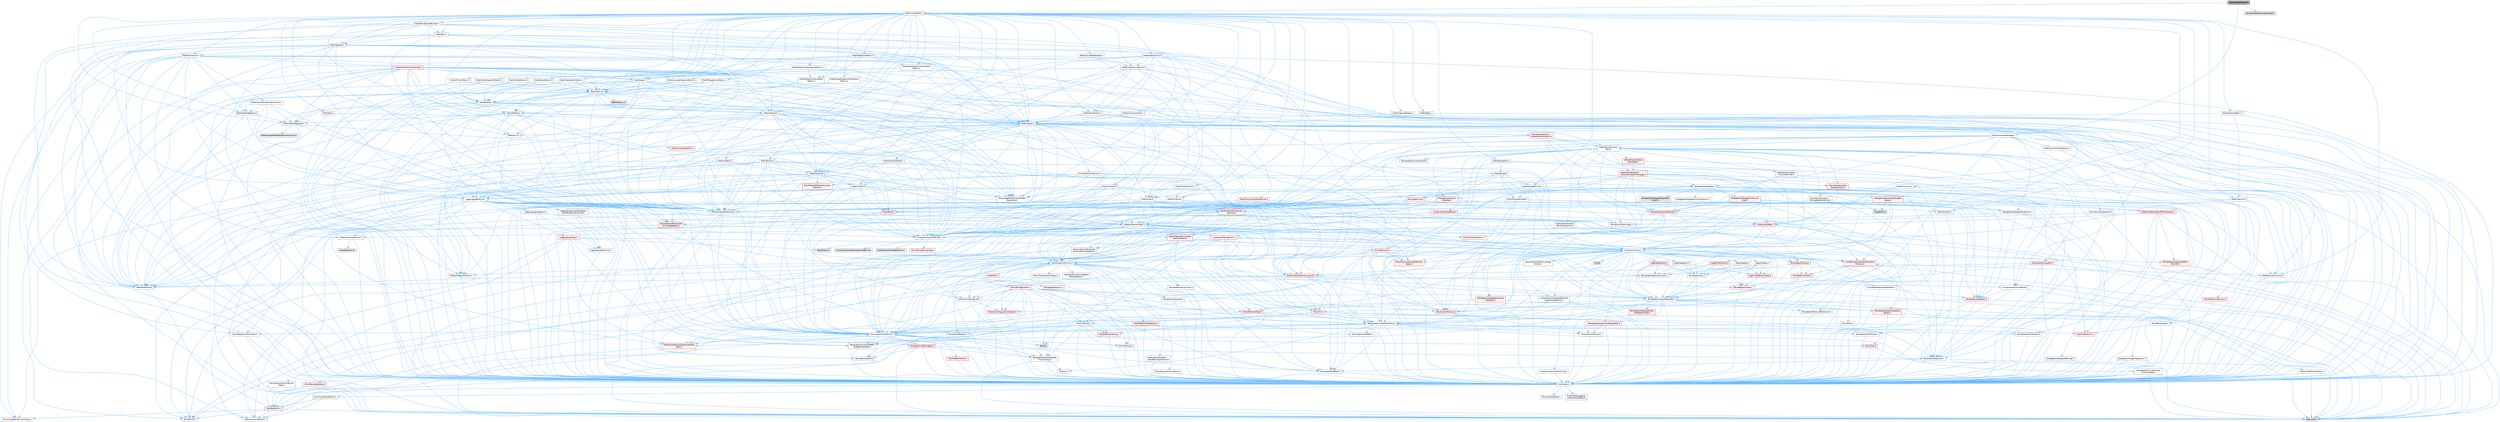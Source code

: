 digraph "SpringInterpolator.h"
{
 // INTERACTIVE_SVG=YES
 // LATEX_PDF_SIZE
  bgcolor="transparent";
  edge [fontname=Helvetica,fontsize=10,labelfontname=Helvetica,labelfontsize=10];
  node [fontname=Helvetica,fontsize=10,shape=box,height=0.2,width=0.4];
  Node1 [id="Node000001",label="SpringInterpolator.h",height=0.2,width=0.4,color="gray40", fillcolor="grey60", style="filled", fontcolor="black",tooltip=" "];
  Node1 -> Node2 [id="edge1_Node000001_Node000002",color="steelblue1",style="solid",tooltip=" "];
  Node2 [id="Node000002",label="Math/UnrealMath.h",height=0.2,width=0.4,color="grey40", fillcolor="white", style="filled",URL="$d8/db2/UnrealMath_8h.html",tooltip=" "];
  Node2 -> Node3 [id="edge2_Node000002_Node000003",color="steelblue1",style="solid",tooltip=" "];
  Node3 [id="Node000003",label="Math/Axis.h",height=0.2,width=0.4,color="grey40", fillcolor="white", style="filled",URL="$dd/dbb/Axis_8h.html",tooltip=" "];
  Node3 -> Node4 [id="edge3_Node000003_Node000004",color="steelblue1",style="solid",tooltip=" "];
  Node4 [id="Node000004",label="CoreTypes.h",height=0.2,width=0.4,color="grey40", fillcolor="white", style="filled",URL="$dc/dec/CoreTypes_8h.html",tooltip=" "];
  Node4 -> Node5 [id="edge4_Node000004_Node000005",color="steelblue1",style="solid",tooltip=" "];
  Node5 [id="Node000005",label="HAL/Platform.h",height=0.2,width=0.4,color="red", fillcolor="#FFF0F0", style="filled",URL="$d9/dd0/Platform_8h.html",tooltip=" "];
  Node5 -> Node6 [id="edge5_Node000005_Node000006",color="steelblue1",style="solid",tooltip=" "];
  Node6 [id="Node000006",label="Misc/Build.h",height=0.2,width=0.4,color="grey40", fillcolor="white", style="filled",URL="$d3/dbb/Build_8h.html",tooltip=" "];
  Node5 -> Node7 [id="edge6_Node000005_Node000007",color="steelblue1",style="solid",tooltip=" "];
  Node7 [id="Node000007",label="Misc/LargeWorldCoordinates.h",height=0.2,width=0.4,color="grey40", fillcolor="white", style="filled",URL="$d2/dcb/LargeWorldCoordinates_8h.html",tooltip=" "];
  Node5 -> Node8 [id="edge7_Node000005_Node000008",color="steelblue1",style="solid",tooltip=" "];
  Node8 [id="Node000008",label="type_traits",height=0.2,width=0.4,color="grey60", fillcolor="#E0E0E0", style="filled",tooltip=" "];
  Node5 -> Node9 [id="edge8_Node000005_Node000009",color="steelblue1",style="solid",tooltip=" "];
  Node9 [id="Node000009",label="PreprocessorHelpers.h",height=0.2,width=0.4,color="grey40", fillcolor="white", style="filled",URL="$db/ddb/PreprocessorHelpers_8h.html",tooltip=" "];
  Node4 -> Node15 [id="edge9_Node000004_Node000015",color="steelblue1",style="solid",tooltip=" "];
  Node15 [id="Node000015",label="ProfilingDebugging\l/UMemoryDefines.h",height=0.2,width=0.4,color="grey40", fillcolor="white", style="filled",URL="$d2/da2/UMemoryDefines_8h.html",tooltip=" "];
  Node4 -> Node16 [id="edge10_Node000004_Node000016",color="steelblue1",style="solid",tooltip=" "];
  Node16 [id="Node000016",label="Misc/CoreMiscDefines.h",height=0.2,width=0.4,color="grey40", fillcolor="white", style="filled",URL="$da/d38/CoreMiscDefines_8h.html",tooltip=" "];
  Node16 -> Node5 [id="edge11_Node000016_Node000005",color="steelblue1",style="solid",tooltip=" "];
  Node16 -> Node9 [id="edge12_Node000016_Node000009",color="steelblue1",style="solid",tooltip=" "];
  Node4 -> Node17 [id="edge13_Node000004_Node000017",color="steelblue1",style="solid",tooltip=" "];
  Node17 [id="Node000017",label="Misc/CoreDefines.h",height=0.2,width=0.4,color="grey40", fillcolor="white", style="filled",URL="$d3/dd2/CoreDefines_8h.html",tooltip=" "];
  Node2 -> Node18 [id="edge14_Node000002_Node000018",color="steelblue1",style="solid",tooltip=" "];
  Node18 [id="Node000018",label="Math/Box.h",height=0.2,width=0.4,color="grey40", fillcolor="white", style="filled",URL="$de/d0f/Box_8h.html",tooltip=" "];
  Node18 -> Node4 [id="edge15_Node000018_Node000004",color="steelblue1",style="solid",tooltip=" "];
  Node18 -> Node19 [id="edge16_Node000018_Node000019",color="steelblue1",style="solid",tooltip=" "];
  Node19 [id="Node000019",label="Misc/AssertionMacros.h",height=0.2,width=0.4,color="grey40", fillcolor="white", style="filled",URL="$d0/dfa/AssertionMacros_8h.html",tooltip=" "];
  Node19 -> Node4 [id="edge17_Node000019_Node000004",color="steelblue1",style="solid",tooltip=" "];
  Node19 -> Node5 [id="edge18_Node000019_Node000005",color="steelblue1",style="solid",tooltip=" "];
  Node19 -> Node20 [id="edge19_Node000019_Node000020",color="steelblue1",style="solid",tooltip=" "];
  Node20 [id="Node000020",label="HAL/PlatformMisc.h",height=0.2,width=0.4,color="red", fillcolor="#FFF0F0", style="filled",URL="$d0/df5/PlatformMisc_8h.html",tooltip=" "];
  Node20 -> Node4 [id="edge20_Node000020_Node000004",color="steelblue1",style="solid",tooltip=" "];
  Node19 -> Node9 [id="edge21_Node000019_Node000009",color="steelblue1",style="solid",tooltip=" "];
  Node19 -> Node56 [id="edge22_Node000019_Node000056",color="steelblue1",style="solid",tooltip=" "];
  Node56 [id="Node000056",label="Templates/EnableIf.h",height=0.2,width=0.4,color="grey40", fillcolor="white", style="filled",URL="$d7/d60/EnableIf_8h.html",tooltip=" "];
  Node56 -> Node4 [id="edge23_Node000056_Node000004",color="steelblue1",style="solid",tooltip=" "];
  Node19 -> Node57 [id="edge24_Node000019_Node000057",color="steelblue1",style="solid",tooltip=" "];
  Node57 [id="Node000057",label="Templates/IsArrayOrRefOf\lTypeByPredicate.h",height=0.2,width=0.4,color="grey40", fillcolor="white", style="filled",URL="$d6/da1/IsArrayOrRefOfTypeByPredicate_8h.html",tooltip=" "];
  Node57 -> Node4 [id="edge25_Node000057_Node000004",color="steelblue1",style="solid",tooltip=" "];
  Node19 -> Node58 [id="edge26_Node000019_Node000058",color="steelblue1",style="solid",tooltip=" "];
  Node58 [id="Node000058",label="Templates/IsValidVariadic\lFunctionArg.h",height=0.2,width=0.4,color="grey40", fillcolor="white", style="filled",URL="$d0/dc8/IsValidVariadicFunctionArg_8h.html",tooltip=" "];
  Node58 -> Node4 [id="edge27_Node000058_Node000004",color="steelblue1",style="solid",tooltip=" "];
  Node58 -> Node59 [id="edge28_Node000058_Node000059",color="steelblue1",style="solid",tooltip=" "];
  Node59 [id="Node000059",label="IsEnum.h",height=0.2,width=0.4,color="grey40", fillcolor="white", style="filled",URL="$d4/de5/IsEnum_8h.html",tooltip=" "];
  Node58 -> Node8 [id="edge29_Node000058_Node000008",color="steelblue1",style="solid",tooltip=" "];
  Node19 -> Node60 [id="edge30_Node000019_Node000060",color="steelblue1",style="solid",tooltip=" "];
  Node60 [id="Node000060",label="Traits/IsCharEncodingCompatible\lWith.h",height=0.2,width=0.4,color="red", fillcolor="#FFF0F0", style="filled",URL="$df/dd1/IsCharEncodingCompatibleWith_8h.html",tooltip=" "];
  Node60 -> Node8 [id="edge31_Node000060_Node000008",color="steelblue1",style="solid",tooltip=" "];
  Node19 -> Node62 [id="edge32_Node000019_Node000062",color="steelblue1",style="solid",tooltip=" "];
  Node62 [id="Node000062",label="Misc/VarArgs.h",height=0.2,width=0.4,color="grey40", fillcolor="white", style="filled",URL="$d5/d6f/VarArgs_8h.html",tooltip=" "];
  Node62 -> Node4 [id="edge33_Node000062_Node000004",color="steelblue1",style="solid",tooltip=" "];
  Node19 -> Node63 [id="edge34_Node000019_Node000063",color="steelblue1",style="solid",tooltip=" "];
  Node63 [id="Node000063",label="String/FormatStringSan.h",height=0.2,width=0.4,color="red", fillcolor="#FFF0F0", style="filled",URL="$d3/d8b/FormatStringSan_8h.html",tooltip=" "];
  Node63 -> Node8 [id="edge35_Node000063_Node000008",color="steelblue1",style="solid",tooltip=" "];
  Node63 -> Node4 [id="edge36_Node000063_Node000004",color="steelblue1",style="solid",tooltip=" "];
  Node63 -> Node64 [id="edge37_Node000063_Node000064",color="steelblue1",style="solid",tooltip=" "];
  Node64 [id="Node000064",label="Templates/Requires.h",height=0.2,width=0.4,color="grey40", fillcolor="white", style="filled",URL="$dc/d96/Requires_8h.html",tooltip=" "];
  Node64 -> Node56 [id="edge38_Node000064_Node000056",color="steelblue1",style="solid",tooltip=" "];
  Node64 -> Node8 [id="edge39_Node000064_Node000008",color="steelblue1",style="solid",tooltip=" "];
  Node63 -> Node65 [id="edge40_Node000063_Node000065",color="steelblue1",style="solid",tooltip=" "];
  Node65 [id="Node000065",label="Templates/Identity.h",height=0.2,width=0.4,color="grey40", fillcolor="white", style="filled",URL="$d0/dd5/Identity_8h.html",tooltip=" "];
  Node63 -> Node58 [id="edge41_Node000063_Node000058",color="steelblue1",style="solid",tooltip=" "];
  Node19 -> Node69 [id="edge42_Node000019_Node000069",color="steelblue1",style="solid",tooltip=" "];
  Node69 [id="Node000069",label="atomic",height=0.2,width=0.4,color="grey60", fillcolor="#E0E0E0", style="filled",tooltip=" "];
  Node18 -> Node29 [id="edge43_Node000018_Node000029",color="steelblue1",style="solid",tooltip=" "];
  Node29 [id="Node000029",label="Math/MathFwd.h",height=0.2,width=0.4,color="grey40", fillcolor="white", style="filled",URL="$d2/d10/MathFwd_8h.html",tooltip=" "];
  Node29 -> Node5 [id="edge44_Node000029_Node000005",color="steelblue1",style="solid",tooltip=" "];
  Node18 -> Node70 [id="edge45_Node000018_Node000070",color="steelblue1",style="solid",tooltip=" "];
  Node70 [id="Node000070",label="Math/UnrealMathUtility.h",height=0.2,width=0.4,color="grey40", fillcolor="white", style="filled",URL="$db/db8/UnrealMathUtility_8h.html",tooltip=" "];
  Node70 -> Node4 [id="edge46_Node000070_Node000004",color="steelblue1",style="solid",tooltip=" "];
  Node70 -> Node19 [id="edge47_Node000070_Node000019",color="steelblue1",style="solid",tooltip=" "];
  Node70 -> Node71 [id="edge48_Node000070_Node000071",color="steelblue1",style="solid",tooltip=" "];
  Node71 [id="Node000071",label="HAL/PlatformMath.h",height=0.2,width=0.4,color="red", fillcolor="#FFF0F0", style="filled",URL="$dc/d53/PlatformMath_8h.html",tooltip=" "];
  Node71 -> Node4 [id="edge49_Node000071_Node000004",color="steelblue1",style="solid",tooltip=" "];
  Node70 -> Node29 [id="edge50_Node000070_Node000029",color="steelblue1",style="solid",tooltip=" "];
  Node70 -> Node65 [id="edge51_Node000070_Node000065",color="steelblue1",style="solid",tooltip=" "];
  Node70 -> Node64 [id="edge52_Node000070_Node000064",color="steelblue1",style="solid",tooltip=" "];
  Node18 -> Node90 [id="edge53_Node000018_Node000090",color="steelblue1",style="solid",tooltip=" "];
  Node90 [id="Node000090",label="Containers/UnrealString.h",height=0.2,width=0.4,color="grey40", fillcolor="white", style="filled",URL="$d5/dba/UnrealString_8h.html",tooltip=" "];
  Node90 -> Node91 [id="edge54_Node000090_Node000091",color="steelblue1",style="solid",tooltip=" "];
  Node91 [id="Node000091",label="Containers/UnrealStringIncludes.h.inl",height=0.2,width=0.4,color="grey60", fillcolor="#E0E0E0", style="filled",tooltip=" "];
  Node90 -> Node92 [id="edge55_Node000090_Node000092",color="steelblue1",style="solid",tooltip=" "];
  Node92 [id="Node000092",label="Containers/UnrealString.h.inl",height=0.2,width=0.4,color="grey60", fillcolor="#E0E0E0", style="filled",tooltip=" "];
  Node90 -> Node93 [id="edge56_Node000090_Node000093",color="steelblue1",style="solid",tooltip=" "];
  Node93 [id="Node000093",label="Misc/StringFormatArg.h",height=0.2,width=0.4,color="red", fillcolor="#FFF0F0", style="filled",URL="$d2/d16/StringFormatArg_8h.html",tooltip=" "];
  Node18 -> Node94 [id="edge57_Node000018_Node000094",color="steelblue1",style="solid",tooltip=" "];
  Node94 [id="Node000094",label="Math/Vector.h",height=0.2,width=0.4,color="grey40", fillcolor="white", style="filled",URL="$d6/dbe/Vector_8h.html",tooltip=" "];
  Node94 -> Node4 [id="edge58_Node000094_Node000004",color="steelblue1",style="solid",tooltip=" "];
  Node94 -> Node19 [id="edge59_Node000094_Node000019",color="steelblue1",style="solid",tooltip=" "];
  Node94 -> Node29 [id="edge60_Node000094_Node000029",color="steelblue1",style="solid",tooltip=" "];
  Node94 -> Node42 [id="edge61_Node000094_Node000042",color="steelblue1",style="solid",tooltip=" "];
  Node42 [id="Node000042",label="Math/NumericLimits.h",height=0.2,width=0.4,color="grey40", fillcolor="white", style="filled",URL="$df/d1b/NumericLimits_8h.html",tooltip=" "];
  Node42 -> Node4 [id="edge62_Node000042_Node000004",color="steelblue1",style="solid",tooltip=" "];
  Node94 -> Node95 [id="edge63_Node000094_Node000095",color="steelblue1",style="solid",tooltip=" "];
  Node95 [id="Node000095",label="Misc/Crc.h",height=0.2,width=0.4,color="red", fillcolor="#FFF0F0", style="filled",URL="$d4/dd2/Crc_8h.html",tooltip=" "];
  Node95 -> Node4 [id="edge64_Node000095_Node000004",color="steelblue1",style="solid",tooltip=" "];
  Node95 -> Node96 [id="edge65_Node000095_Node000096",color="steelblue1",style="solid",tooltip=" "];
  Node96 [id="Node000096",label="HAL/PlatformString.h",height=0.2,width=0.4,color="red", fillcolor="#FFF0F0", style="filled",URL="$db/db5/PlatformString_8h.html",tooltip=" "];
  Node96 -> Node4 [id="edge66_Node000096_Node000004",color="steelblue1",style="solid",tooltip=" "];
  Node95 -> Node19 [id="edge67_Node000095_Node000019",color="steelblue1",style="solid",tooltip=" "];
  Node95 -> Node98 [id="edge68_Node000095_Node000098",color="steelblue1",style="solid",tooltip=" "];
  Node98 [id="Node000098",label="Misc/CString.h",height=0.2,width=0.4,color="grey40", fillcolor="white", style="filled",URL="$d2/d49/CString_8h.html",tooltip=" "];
  Node98 -> Node4 [id="edge69_Node000098_Node000004",color="steelblue1",style="solid",tooltip=" "];
  Node98 -> Node32 [id="edge70_Node000098_Node000032",color="steelblue1",style="solid",tooltip=" "];
  Node32 [id="Node000032",label="HAL/PlatformCrt.h",height=0.2,width=0.4,color="red", fillcolor="#FFF0F0", style="filled",URL="$d8/d75/PlatformCrt_8h.html",tooltip=" "];
  Node98 -> Node96 [id="edge71_Node000098_Node000096",color="steelblue1",style="solid",tooltip=" "];
  Node98 -> Node19 [id="edge72_Node000098_Node000019",color="steelblue1",style="solid",tooltip=" "];
  Node98 -> Node99 [id="edge73_Node000098_Node000099",color="steelblue1",style="solid",tooltip=" "];
  Node99 [id="Node000099",label="Misc/Char.h",height=0.2,width=0.4,color="red", fillcolor="#FFF0F0", style="filled",URL="$d0/d58/Char_8h.html",tooltip=" "];
  Node99 -> Node4 [id="edge74_Node000099_Node000004",color="steelblue1",style="solid",tooltip=" "];
  Node99 -> Node8 [id="edge75_Node000099_Node000008",color="steelblue1",style="solid",tooltip=" "];
  Node98 -> Node62 [id="edge76_Node000098_Node000062",color="steelblue1",style="solid",tooltip=" "];
  Node98 -> Node57 [id="edge77_Node000098_Node000057",color="steelblue1",style="solid",tooltip=" "];
  Node98 -> Node58 [id="edge78_Node000098_Node000058",color="steelblue1",style="solid",tooltip=" "];
  Node98 -> Node60 [id="edge79_Node000098_Node000060",color="steelblue1",style="solid",tooltip=" "];
  Node95 -> Node99 [id="edge80_Node000095_Node000099",color="steelblue1",style="solid",tooltip=" "];
  Node95 -> Node77 [id="edge81_Node000095_Node000077",color="steelblue1",style="solid",tooltip=" "];
  Node77 [id="Node000077",label="Templates/UnrealTypeTraits.h",height=0.2,width=0.4,color="grey40", fillcolor="white", style="filled",URL="$d2/d2d/UnrealTypeTraits_8h.html",tooltip=" "];
  Node77 -> Node4 [id="edge82_Node000077_Node000004",color="steelblue1",style="solid",tooltip=" "];
  Node77 -> Node78 [id="edge83_Node000077_Node000078",color="steelblue1",style="solid",tooltip=" "];
  Node78 [id="Node000078",label="Templates/IsPointer.h",height=0.2,width=0.4,color="grey40", fillcolor="white", style="filled",URL="$d7/d05/IsPointer_8h.html",tooltip=" "];
  Node78 -> Node4 [id="edge84_Node000078_Node000004",color="steelblue1",style="solid",tooltip=" "];
  Node77 -> Node19 [id="edge85_Node000077_Node000019",color="steelblue1",style="solid",tooltip=" "];
  Node77 -> Node73 [id="edge86_Node000077_Node000073",color="steelblue1",style="solid",tooltip=" "];
  Node73 [id="Node000073",label="Templates/AndOrNot.h",height=0.2,width=0.4,color="grey40", fillcolor="white", style="filled",URL="$db/d0a/AndOrNot_8h.html",tooltip=" "];
  Node73 -> Node4 [id="edge87_Node000073_Node000004",color="steelblue1",style="solid",tooltip=" "];
  Node77 -> Node56 [id="edge88_Node000077_Node000056",color="steelblue1",style="solid",tooltip=" "];
  Node77 -> Node79 [id="edge89_Node000077_Node000079",color="steelblue1",style="solid",tooltip=" "];
  Node79 [id="Node000079",label="Templates/IsArithmetic.h",height=0.2,width=0.4,color="grey40", fillcolor="white", style="filled",URL="$d2/d5d/IsArithmetic_8h.html",tooltip=" "];
  Node79 -> Node4 [id="edge90_Node000079_Node000004",color="steelblue1",style="solid",tooltip=" "];
  Node77 -> Node59 [id="edge91_Node000077_Node000059",color="steelblue1",style="solid",tooltip=" "];
  Node77 -> Node80 [id="edge92_Node000077_Node000080",color="steelblue1",style="solid",tooltip=" "];
  Node80 [id="Node000080",label="Templates/Models.h",height=0.2,width=0.4,color="grey40", fillcolor="white", style="filled",URL="$d3/d0c/Models_8h.html",tooltip=" "];
  Node80 -> Node65 [id="edge93_Node000080_Node000065",color="steelblue1",style="solid",tooltip=" "];
  Node77 -> Node81 [id="edge94_Node000077_Node000081",color="steelblue1",style="solid",tooltip=" "];
  Node81 [id="Node000081",label="Templates/IsPODType.h",height=0.2,width=0.4,color="grey40", fillcolor="white", style="filled",URL="$d7/db1/IsPODType_8h.html",tooltip=" "];
  Node81 -> Node4 [id="edge95_Node000081_Node000004",color="steelblue1",style="solid",tooltip=" "];
  Node77 -> Node82 [id="edge96_Node000077_Node000082",color="steelblue1",style="solid",tooltip=" "];
  Node82 [id="Node000082",label="Templates/IsUECoreType.h",height=0.2,width=0.4,color="grey40", fillcolor="white", style="filled",URL="$d1/db8/IsUECoreType_8h.html",tooltip=" "];
  Node82 -> Node4 [id="edge97_Node000082_Node000004",color="steelblue1",style="solid",tooltip=" "];
  Node82 -> Node8 [id="edge98_Node000082_Node000008",color="steelblue1",style="solid",tooltip=" "];
  Node77 -> Node83 [id="edge99_Node000077_Node000083",color="steelblue1",style="solid",tooltip=" "];
  Node83 [id="Node000083",label="Templates/IsTriviallyCopy\lConstructible.h",height=0.2,width=0.4,color="grey40", fillcolor="white", style="filled",URL="$d3/d78/IsTriviallyCopyConstructible_8h.html",tooltip=" "];
  Node83 -> Node4 [id="edge100_Node000083_Node000004",color="steelblue1",style="solid",tooltip=" "];
  Node83 -> Node8 [id="edge101_Node000083_Node000008",color="steelblue1",style="solid",tooltip=" "];
  Node94 -> Node70 [id="edge102_Node000094_Node000070",color="steelblue1",style="solid",tooltip=" "];
  Node94 -> Node90 [id="edge103_Node000094_Node000090",color="steelblue1",style="solid",tooltip=" "];
  Node94 -> Node103 [id="edge104_Node000094_Node000103",color="steelblue1",style="solid",tooltip=" "];
  Node103 [id="Node000103",label="Misc/Parse.h",height=0.2,width=0.4,color="red", fillcolor="#FFF0F0", style="filled",URL="$dc/d71/Parse_8h.html",tooltip=" "];
  Node103 -> Node22 [id="edge105_Node000103_Node000022",color="steelblue1",style="solid",tooltip=" "];
  Node22 [id="Node000022",label="Containers/StringFwd.h",height=0.2,width=0.4,color="grey40", fillcolor="white", style="filled",URL="$df/d37/StringFwd_8h.html",tooltip=" "];
  Node22 -> Node4 [id="edge106_Node000022_Node000004",color="steelblue1",style="solid",tooltip=" "];
  Node22 -> Node23 [id="edge107_Node000022_Node000023",color="steelblue1",style="solid",tooltip=" "];
  Node23 [id="Node000023",label="Traits/ElementType.h",height=0.2,width=0.4,color="red", fillcolor="#FFF0F0", style="filled",URL="$d5/d4f/ElementType_8h.html",tooltip=" "];
  Node23 -> Node5 [id="edge108_Node000023_Node000005",color="steelblue1",style="solid",tooltip=" "];
  Node23 -> Node8 [id="edge109_Node000023_Node000008",color="steelblue1",style="solid",tooltip=" "];
  Node22 -> Node25 [id="edge110_Node000022_Node000025",color="steelblue1",style="solid",tooltip=" "];
  Node25 [id="Node000025",label="Traits/IsContiguousContainer.h",height=0.2,width=0.4,color="red", fillcolor="#FFF0F0", style="filled",URL="$d5/d3c/IsContiguousContainer_8h.html",tooltip=" "];
  Node25 -> Node4 [id="edge111_Node000025_Node000004",color="steelblue1",style="solid",tooltip=" "];
  Node103 -> Node90 [id="edge112_Node000103_Node000090",color="steelblue1",style="solid",tooltip=" "];
  Node103 -> Node4 [id="edge113_Node000103_Node000004",color="steelblue1",style="solid",tooltip=" "];
  Node103 -> Node32 [id="edge114_Node000103_Node000032",color="steelblue1",style="solid",tooltip=" "];
  Node103 -> Node6 [id="edge115_Node000103_Node000006",color="steelblue1",style="solid",tooltip=" "];
  Node103 -> Node44 [id="edge116_Node000103_Node000044",color="steelblue1",style="solid",tooltip=" "];
  Node44 [id="Node000044",label="Misc/EnumClassFlags.h",height=0.2,width=0.4,color="grey40", fillcolor="white", style="filled",URL="$d8/de7/EnumClassFlags_8h.html",tooltip=" "];
  Node94 -> Node128 [id="edge117_Node000094_Node000128",color="steelblue1",style="solid",tooltip=" "];
  Node128 [id="Node000128",label="Misc/LargeWorldCoordinates\lSerializer.h",height=0.2,width=0.4,color="grey40", fillcolor="white", style="filled",URL="$d7/df9/LargeWorldCoordinatesSerializer_8h.html",tooltip=" "];
  Node128 -> Node129 [id="edge118_Node000128_Node000129",color="steelblue1",style="solid",tooltip=" "];
  Node129 [id="Node000129",label="UObject/NameTypes.h",height=0.2,width=0.4,color="grey40", fillcolor="white", style="filled",URL="$d6/d35/NameTypes_8h.html",tooltip=" "];
  Node129 -> Node4 [id="edge119_Node000129_Node000004",color="steelblue1",style="solid",tooltip=" "];
  Node129 -> Node19 [id="edge120_Node000129_Node000019",color="steelblue1",style="solid",tooltip=" "];
  Node129 -> Node107 [id="edge121_Node000129_Node000107",color="steelblue1",style="solid",tooltip=" "];
  Node107 [id="Node000107",label="HAL/UnrealMemory.h",height=0.2,width=0.4,color="red", fillcolor="#FFF0F0", style="filled",URL="$d9/d96/UnrealMemory_8h.html",tooltip=" "];
  Node107 -> Node4 [id="edge122_Node000107_Node000004",color="steelblue1",style="solid",tooltip=" "];
  Node107 -> Node78 [id="edge123_Node000107_Node000078",color="steelblue1",style="solid",tooltip=" "];
  Node129 -> Node77 [id="edge124_Node000129_Node000077",color="steelblue1",style="solid",tooltip=" "];
  Node129 -> Node124 [id="edge125_Node000129_Node000124",color="steelblue1",style="solid",tooltip=" "];
  Node124 [id="Node000124",label="Templates/UnrealTemplate.h",height=0.2,width=0.4,color="grey40", fillcolor="white", style="filled",URL="$d4/d24/UnrealTemplate_8h.html",tooltip=" "];
  Node124 -> Node4 [id="edge126_Node000124_Node000004",color="steelblue1",style="solid",tooltip=" "];
  Node124 -> Node78 [id="edge127_Node000124_Node000078",color="steelblue1",style="solid",tooltip=" "];
  Node124 -> Node107 [id="edge128_Node000124_Node000107",color="steelblue1",style="solid",tooltip=" "];
  Node124 -> Node125 [id="edge129_Node000124_Node000125",color="steelblue1",style="solid",tooltip=" "];
  Node125 [id="Node000125",label="Templates/CopyQualifiers\lAndRefsFromTo.h",height=0.2,width=0.4,color="red", fillcolor="#FFF0F0", style="filled",URL="$d3/db3/CopyQualifiersAndRefsFromTo_8h.html",tooltip=" "];
  Node124 -> Node77 [id="edge130_Node000124_Node000077",color="steelblue1",style="solid",tooltip=" "];
  Node124 -> Node75 [id="edge131_Node000124_Node000075",color="steelblue1",style="solid",tooltip=" "];
  Node75 [id="Node000075",label="Templates/RemoveReference.h",height=0.2,width=0.4,color="grey40", fillcolor="white", style="filled",URL="$da/dbe/RemoveReference_8h.html",tooltip=" "];
  Node75 -> Node4 [id="edge132_Node000075_Node000004",color="steelblue1",style="solid",tooltip=" "];
  Node124 -> Node64 [id="edge133_Node000124_Node000064",color="steelblue1",style="solid",tooltip=" "];
  Node124 -> Node87 [id="edge134_Node000124_Node000087",color="steelblue1",style="solid",tooltip=" "];
  Node87 [id="Node000087",label="Templates/TypeCompatible\lBytes.h",height=0.2,width=0.4,color="red", fillcolor="#FFF0F0", style="filled",URL="$df/d0a/TypeCompatibleBytes_8h.html",tooltip=" "];
  Node87 -> Node4 [id="edge135_Node000087_Node000004",color="steelblue1",style="solid",tooltip=" "];
  Node87 -> Node8 [id="edge136_Node000087_Node000008",color="steelblue1",style="solid",tooltip=" "];
  Node124 -> Node65 [id="edge137_Node000124_Node000065",color="steelblue1",style="solid",tooltip=" "];
  Node124 -> Node25 [id="edge138_Node000124_Node000025",color="steelblue1",style="solid",tooltip=" "];
  Node124 -> Node127 [id="edge139_Node000124_Node000127",color="steelblue1",style="solid",tooltip=" "];
  Node127 [id="Node000127",label="Traits/UseBitwiseSwap.h",height=0.2,width=0.4,color="grey40", fillcolor="white", style="filled",URL="$db/df3/UseBitwiseSwap_8h.html",tooltip=" "];
  Node127 -> Node4 [id="edge140_Node000127_Node000004",color="steelblue1",style="solid",tooltip=" "];
  Node127 -> Node8 [id="edge141_Node000127_Node000008",color="steelblue1",style="solid",tooltip=" "];
  Node124 -> Node8 [id="edge142_Node000124_Node000008",color="steelblue1",style="solid",tooltip=" "];
  Node129 -> Node90 [id="edge143_Node000129_Node000090",color="steelblue1",style="solid",tooltip=" "];
  Node129 -> Node130 [id="edge144_Node000129_Node000130",color="steelblue1",style="solid",tooltip=" "];
  Node130 [id="Node000130",label="HAL/CriticalSection.h",height=0.2,width=0.4,color="red", fillcolor="#FFF0F0", style="filled",URL="$d6/d90/CriticalSection_8h.html",tooltip=" "];
  Node129 -> Node133 [id="edge145_Node000129_Node000133",color="steelblue1",style="solid",tooltip=" "];
  Node133 [id="Node000133",label="Containers/StringConv.h",height=0.2,width=0.4,color="red", fillcolor="#FFF0F0", style="filled",URL="$d3/ddf/StringConv_8h.html",tooltip=" "];
  Node133 -> Node4 [id="edge146_Node000133_Node000004",color="steelblue1",style="solid",tooltip=" "];
  Node133 -> Node19 [id="edge147_Node000133_Node000019",color="steelblue1",style="solid",tooltip=" "];
  Node133 -> Node134 [id="edge148_Node000133_Node000134",color="steelblue1",style="solid",tooltip=" "];
  Node134 [id="Node000134",label="Containers/ContainerAllocation\lPolicies.h",height=0.2,width=0.4,color="red", fillcolor="#FFF0F0", style="filled",URL="$d7/dff/ContainerAllocationPolicies_8h.html",tooltip=" "];
  Node134 -> Node4 [id="edge149_Node000134_Node000004",color="steelblue1",style="solid",tooltip=" "];
  Node134 -> Node134 [id="edge150_Node000134_Node000134",color="steelblue1",style="solid",tooltip=" "];
  Node134 -> Node71 [id="edge151_Node000134_Node000071",color="steelblue1",style="solid",tooltip=" "];
  Node134 -> Node107 [id="edge152_Node000134_Node000107",color="steelblue1",style="solid",tooltip=" "];
  Node134 -> Node42 [id="edge153_Node000134_Node000042",color="steelblue1",style="solid",tooltip=" "];
  Node134 -> Node19 [id="edge154_Node000134_Node000019",color="steelblue1",style="solid",tooltip=" "];
  Node134 -> Node87 [id="edge155_Node000134_Node000087",color="steelblue1",style="solid",tooltip=" "];
  Node134 -> Node8 [id="edge156_Node000134_Node000008",color="steelblue1",style="solid",tooltip=" "];
  Node133 -> Node138 [id="edge157_Node000133_Node000138",color="steelblue1",style="solid",tooltip=" "];
  Node138 [id="Node000138",label="Containers/Array.h",height=0.2,width=0.4,color="grey40", fillcolor="white", style="filled",URL="$df/dd0/Array_8h.html",tooltip=" "];
  Node138 -> Node4 [id="edge158_Node000138_Node000004",color="steelblue1",style="solid",tooltip=" "];
  Node138 -> Node19 [id="edge159_Node000138_Node000019",color="steelblue1",style="solid",tooltip=" "];
  Node138 -> Node105 [id="edge160_Node000138_Node000105",color="steelblue1",style="solid",tooltip=" "];
  Node105 [id="Node000105",label="Misc/IntrusiveUnsetOptional\lState.h",height=0.2,width=0.4,color="red", fillcolor="#FFF0F0", style="filled",URL="$d2/d0a/IntrusiveUnsetOptionalState_8h.html",tooltip=" "];
  Node138 -> Node139 [id="edge161_Node000138_Node000139",color="steelblue1",style="solid",tooltip=" "];
  Node139 [id="Node000139",label="Misc/ReverseIterate.h",height=0.2,width=0.4,color="red", fillcolor="#FFF0F0", style="filled",URL="$db/de3/ReverseIterate_8h.html",tooltip=" "];
  Node139 -> Node5 [id="edge162_Node000139_Node000005",color="steelblue1",style="solid",tooltip=" "];
  Node138 -> Node107 [id="edge163_Node000138_Node000107",color="steelblue1",style="solid",tooltip=" "];
  Node138 -> Node77 [id="edge164_Node000138_Node000077",color="steelblue1",style="solid",tooltip=" "];
  Node138 -> Node124 [id="edge165_Node000138_Node000124",color="steelblue1",style="solid",tooltip=" "];
  Node138 -> Node141 [id="edge166_Node000138_Node000141",color="steelblue1",style="solid",tooltip=" "];
  Node141 [id="Node000141",label="Containers/AllowShrinking.h",height=0.2,width=0.4,color="grey40", fillcolor="white", style="filled",URL="$d7/d1a/AllowShrinking_8h.html",tooltip=" "];
  Node141 -> Node4 [id="edge167_Node000141_Node000004",color="steelblue1",style="solid",tooltip=" "];
  Node138 -> Node134 [id="edge168_Node000138_Node000134",color="steelblue1",style="solid",tooltip=" "];
  Node138 -> Node142 [id="edge169_Node000138_Node000142",color="steelblue1",style="solid",tooltip=" "];
  Node142 [id="Node000142",label="Containers/ContainerElement\lTypeCompatibility.h",height=0.2,width=0.4,color="grey40", fillcolor="white", style="filled",URL="$df/ddf/ContainerElementTypeCompatibility_8h.html",tooltip=" "];
  Node142 -> Node4 [id="edge170_Node000142_Node000004",color="steelblue1",style="solid",tooltip=" "];
  Node142 -> Node77 [id="edge171_Node000142_Node000077",color="steelblue1",style="solid",tooltip=" "];
  Node138 -> Node143 [id="edge172_Node000138_Node000143",color="steelblue1",style="solid",tooltip=" "];
  Node143 [id="Node000143",label="Serialization/Archive.h",height=0.2,width=0.4,color="grey40", fillcolor="white", style="filled",URL="$d7/d3b/Archive_8h.html",tooltip=" "];
  Node143 -> Node27 [id="edge173_Node000143_Node000027",color="steelblue1",style="solid",tooltip=" "];
  Node27 [id="Node000027",label="CoreFwd.h",height=0.2,width=0.4,color="red", fillcolor="#FFF0F0", style="filled",URL="$d1/d1e/CoreFwd_8h.html",tooltip=" "];
  Node27 -> Node4 [id="edge174_Node000027_Node000004",color="steelblue1",style="solid",tooltip=" "];
  Node27 -> Node29 [id="edge175_Node000027_Node000029",color="steelblue1",style="solid",tooltip=" "];
  Node143 -> Node4 [id="edge176_Node000143_Node000004",color="steelblue1",style="solid",tooltip=" "];
  Node143 -> Node144 [id="edge177_Node000143_Node000144",color="steelblue1",style="solid",tooltip=" "];
  Node144 [id="Node000144",label="HAL/PlatformProperties.h",height=0.2,width=0.4,color="red", fillcolor="#FFF0F0", style="filled",URL="$d9/db0/PlatformProperties_8h.html",tooltip=" "];
  Node144 -> Node4 [id="edge178_Node000144_Node000004",color="steelblue1",style="solid",tooltip=" "];
  Node143 -> Node147 [id="edge179_Node000143_Node000147",color="steelblue1",style="solid",tooltip=" "];
  Node147 [id="Node000147",label="Internationalization\l/TextNamespaceFwd.h",height=0.2,width=0.4,color="grey40", fillcolor="white", style="filled",URL="$d8/d97/TextNamespaceFwd_8h.html",tooltip=" "];
  Node147 -> Node4 [id="edge180_Node000147_Node000004",color="steelblue1",style="solid",tooltip=" "];
  Node143 -> Node29 [id="edge181_Node000143_Node000029",color="steelblue1",style="solid",tooltip=" "];
  Node143 -> Node19 [id="edge182_Node000143_Node000019",color="steelblue1",style="solid",tooltip=" "];
  Node143 -> Node6 [id="edge183_Node000143_Node000006",color="steelblue1",style="solid",tooltip=" "];
  Node143 -> Node43 [id="edge184_Node000143_Node000043",color="steelblue1",style="solid",tooltip=" "];
  Node43 [id="Node000043",label="Misc/CompressionFlags.h",height=0.2,width=0.4,color="grey40", fillcolor="white", style="filled",URL="$d9/d76/CompressionFlags_8h.html",tooltip=" "];
  Node143 -> Node148 [id="edge185_Node000143_Node000148",color="steelblue1",style="solid",tooltip=" "];
  Node148 [id="Node000148",label="Misc/EngineVersionBase.h",height=0.2,width=0.4,color="grey40", fillcolor="white", style="filled",URL="$d5/d2b/EngineVersionBase_8h.html",tooltip=" "];
  Node148 -> Node4 [id="edge186_Node000148_Node000004",color="steelblue1",style="solid",tooltip=" "];
  Node143 -> Node62 [id="edge187_Node000143_Node000062",color="steelblue1",style="solid",tooltip=" "];
  Node143 -> Node149 [id="edge188_Node000143_Node000149",color="steelblue1",style="solid",tooltip=" "];
  Node149 [id="Node000149",label="Serialization/ArchiveCook\lData.h",height=0.2,width=0.4,color="grey40", fillcolor="white", style="filled",URL="$dc/db6/ArchiveCookData_8h.html",tooltip=" "];
  Node149 -> Node5 [id="edge189_Node000149_Node000005",color="steelblue1",style="solid",tooltip=" "];
  Node143 -> Node150 [id="edge190_Node000143_Node000150",color="steelblue1",style="solid",tooltip=" "];
  Node150 [id="Node000150",label="Serialization/ArchiveSave\lPackageData.h",height=0.2,width=0.4,color="grey40", fillcolor="white", style="filled",URL="$d1/d37/ArchiveSavePackageData_8h.html",tooltip=" "];
  Node143 -> Node56 [id="edge191_Node000143_Node000056",color="steelblue1",style="solid",tooltip=" "];
  Node143 -> Node57 [id="edge192_Node000143_Node000057",color="steelblue1",style="solid",tooltip=" "];
  Node143 -> Node151 [id="edge193_Node000143_Node000151",color="steelblue1",style="solid",tooltip=" "];
  Node151 [id="Node000151",label="Templates/IsEnumClass.h",height=0.2,width=0.4,color="grey40", fillcolor="white", style="filled",URL="$d7/d15/IsEnumClass_8h.html",tooltip=" "];
  Node151 -> Node4 [id="edge194_Node000151_Node000004",color="steelblue1",style="solid",tooltip=" "];
  Node151 -> Node73 [id="edge195_Node000151_Node000073",color="steelblue1",style="solid",tooltip=" "];
  Node143 -> Node85 [id="edge196_Node000143_Node000085",color="steelblue1",style="solid",tooltip=" "];
  Node85 [id="Node000085",label="Templates/IsSigned.h",height=0.2,width=0.4,color="grey40", fillcolor="white", style="filled",URL="$d8/dd8/IsSigned_8h.html",tooltip=" "];
  Node85 -> Node4 [id="edge197_Node000085_Node000004",color="steelblue1",style="solid",tooltip=" "];
  Node143 -> Node58 [id="edge198_Node000143_Node000058",color="steelblue1",style="solid",tooltip=" "];
  Node143 -> Node124 [id="edge199_Node000143_Node000124",color="steelblue1",style="solid",tooltip=" "];
  Node143 -> Node60 [id="edge200_Node000143_Node000060",color="steelblue1",style="solid",tooltip=" "];
  Node143 -> Node152 [id="edge201_Node000143_Node000152",color="steelblue1",style="solid",tooltip=" "];
  Node152 [id="Node000152",label="UObject/ObjectVersion.h",height=0.2,width=0.4,color="grey40", fillcolor="white", style="filled",URL="$da/d63/ObjectVersion_8h.html",tooltip=" "];
  Node152 -> Node4 [id="edge202_Node000152_Node000004",color="steelblue1",style="solid",tooltip=" "];
  Node138 -> Node153 [id="edge203_Node000138_Node000153",color="steelblue1",style="solid",tooltip=" "];
  Node153 [id="Node000153",label="Serialization/MemoryImage\lWriter.h",height=0.2,width=0.4,color="grey40", fillcolor="white", style="filled",URL="$d0/d08/MemoryImageWriter_8h.html",tooltip=" "];
  Node153 -> Node4 [id="edge204_Node000153_Node000004",color="steelblue1",style="solid",tooltip=" "];
  Node153 -> Node154 [id="edge205_Node000153_Node000154",color="steelblue1",style="solid",tooltip=" "];
  Node154 [id="Node000154",label="Serialization/MemoryLayout.h",height=0.2,width=0.4,color="red", fillcolor="#FFF0F0", style="filled",URL="$d7/d66/MemoryLayout_8h.html",tooltip=" "];
  Node154 -> Node157 [id="edge206_Node000154_Node000157",color="steelblue1",style="solid",tooltip=" "];
  Node157 [id="Node000157",label="Containers/EnumAsByte.h",height=0.2,width=0.4,color="grey40", fillcolor="white", style="filled",URL="$d6/d9a/EnumAsByte_8h.html",tooltip=" "];
  Node157 -> Node4 [id="edge207_Node000157_Node000004",color="steelblue1",style="solid",tooltip=" "];
  Node157 -> Node81 [id="edge208_Node000157_Node000081",color="steelblue1",style="solid",tooltip=" "];
  Node157 -> Node158 [id="edge209_Node000157_Node000158",color="steelblue1",style="solid",tooltip=" "];
  Node158 [id="Node000158",label="Templates/TypeHash.h",height=0.2,width=0.4,color="red", fillcolor="#FFF0F0", style="filled",URL="$d1/d62/TypeHash_8h.html",tooltip=" "];
  Node158 -> Node4 [id="edge210_Node000158_Node000004",color="steelblue1",style="solid",tooltip=" "];
  Node158 -> Node64 [id="edge211_Node000158_Node000064",color="steelblue1",style="solid",tooltip=" "];
  Node158 -> Node95 [id="edge212_Node000158_Node000095",color="steelblue1",style="solid",tooltip=" "];
  Node158 -> Node8 [id="edge213_Node000158_Node000008",color="steelblue1",style="solid",tooltip=" "];
  Node154 -> Node22 [id="edge214_Node000154_Node000022",color="steelblue1",style="solid",tooltip=" "];
  Node154 -> Node107 [id="edge215_Node000154_Node000107",color="steelblue1",style="solid",tooltip=" "];
  Node154 -> Node56 [id="edge216_Node000154_Node000056",color="steelblue1",style="solid",tooltip=" "];
  Node154 -> Node80 [id="edge217_Node000154_Node000080",color="steelblue1",style="solid",tooltip=" "];
  Node154 -> Node124 [id="edge218_Node000154_Node000124",color="steelblue1",style="solid",tooltip=" "];
  Node138 -> Node162 [id="edge219_Node000138_Node000162",color="steelblue1",style="solid",tooltip=" "];
  Node162 [id="Node000162",label="Algo/Heapify.h",height=0.2,width=0.4,color="grey40", fillcolor="white", style="filled",URL="$d0/d2a/Heapify_8h.html",tooltip=" "];
  Node162 -> Node163 [id="edge220_Node000162_Node000163",color="steelblue1",style="solid",tooltip=" "];
  Node163 [id="Node000163",label="Algo/Impl/BinaryHeap.h",height=0.2,width=0.4,color="red", fillcolor="#FFF0F0", style="filled",URL="$d7/da3/Algo_2Impl_2BinaryHeap_8h.html",tooltip=" "];
  Node163 -> Node122 [id="edge221_Node000163_Node000122",color="steelblue1",style="solid",tooltip=" "];
  Node122 [id="Node000122",label="Templates/Invoke.h",height=0.2,width=0.4,color="red", fillcolor="#FFF0F0", style="filled",URL="$d7/deb/Invoke_8h.html",tooltip=" "];
  Node122 -> Node4 [id="edge222_Node000122_Node000004",color="steelblue1",style="solid",tooltip=" "];
  Node122 -> Node124 [id="edge223_Node000122_Node000124",color="steelblue1",style="solid",tooltip=" "];
  Node122 -> Node8 [id="edge224_Node000122_Node000008",color="steelblue1",style="solid",tooltip=" "];
  Node163 -> Node8 [id="edge225_Node000163_Node000008",color="steelblue1",style="solid",tooltip=" "];
  Node162 -> Node166 [id="edge226_Node000162_Node000166",color="steelblue1",style="solid",tooltip=" "];
  Node166 [id="Node000166",label="Templates/IdentityFunctor.h",height=0.2,width=0.4,color="grey40", fillcolor="white", style="filled",URL="$d7/d2e/IdentityFunctor_8h.html",tooltip=" "];
  Node166 -> Node5 [id="edge227_Node000166_Node000005",color="steelblue1",style="solid",tooltip=" "];
  Node162 -> Node122 [id="edge228_Node000162_Node000122",color="steelblue1",style="solid",tooltip=" "];
  Node162 -> Node167 [id="edge229_Node000162_Node000167",color="steelblue1",style="solid",tooltip=" "];
  Node167 [id="Node000167",label="Templates/Less.h",height=0.2,width=0.4,color="grey40", fillcolor="white", style="filled",URL="$de/dc8/Less_8h.html",tooltip=" "];
  Node167 -> Node4 [id="edge230_Node000167_Node000004",color="steelblue1",style="solid",tooltip=" "];
  Node167 -> Node124 [id="edge231_Node000167_Node000124",color="steelblue1",style="solid",tooltip=" "];
  Node162 -> Node124 [id="edge232_Node000162_Node000124",color="steelblue1",style="solid",tooltip=" "];
  Node138 -> Node168 [id="edge233_Node000138_Node000168",color="steelblue1",style="solid",tooltip=" "];
  Node168 [id="Node000168",label="Algo/HeapSort.h",height=0.2,width=0.4,color="grey40", fillcolor="white", style="filled",URL="$d3/d92/HeapSort_8h.html",tooltip=" "];
  Node168 -> Node163 [id="edge234_Node000168_Node000163",color="steelblue1",style="solid",tooltip=" "];
  Node168 -> Node166 [id="edge235_Node000168_Node000166",color="steelblue1",style="solid",tooltip=" "];
  Node168 -> Node167 [id="edge236_Node000168_Node000167",color="steelblue1",style="solid",tooltip=" "];
  Node168 -> Node124 [id="edge237_Node000168_Node000124",color="steelblue1",style="solid",tooltip=" "];
  Node138 -> Node169 [id="edge238_Node000138_Node000169",color="steelblue1",style="solid",tooltip=" "];
  Node169 [id="Node000169",label="Algo/IsHeap.h",height=0.2,width=0.4,color="grey40", fillcolor="white", style="filled",URL="$de/d32/IsHeap_8h.html",tooltip=" "];
  Node169 -> Node163 [id="edge239_Node000169_Node000163",color="steelblue1",style="solid",tooltip=" "];
  Node169 -> Node166 [id="edge240_Node000169_Node000166",color="steelblue1",style="solid",tooltip=" "];
  Node169 -> Node122 [id="edge241_Node000169_Node000122",color="steelblue1",style="solid",tooltip=" "];
  Node169 -> Node167 [id="edge242_Node000169_Node000167",color="steelblue1",style="solid",tooltip=" "];
  Node169 -> Node124 [id="edge243_Node000169_Node000124",color="steelblue1",style="solid",tooltip=" "];
  Node138 -> Node163 [id="edge244_Node000138_Node000163",color="steelblue1",style="solid",tooltip=" "];
  Node138 -> Node170 [id="edge245_Node000138_Node000170",color="steelblue1",style="solid",tooltip=" "];
  Node170 [id="Node000170",label="Algo/StableSort.h",height=0.2,width=0.4,color="red", fillcolor="#FFF0F0", style="filled",URL="$d7/d3c/StableSort_8h.html",tooltip=" "];
  Node170 -> Node166 [id="edge246_Node000170_Node000166",color="steelblue1",style="solid",tooltip=" "];
  Node170 -> Node122 [id="edge247_Node000170_Node000122",color="steelblue1",style="solid",tooltip=" "];
  Node170 -> Node167 [id="edge248_Node000170_Node000167",color="steelblue1",style="solid",tooltip=" "];
  Node170 -> Node124 [id="edge249_Node000170_Node000124",color="steelblue1",style="solid",tooltip=" "];
  Node138 -> Node173 [id="edge250_Node000138_Node000173",color="steelblue1",style="solid",tooltip=" "];
  Node173 [id="Node000173",label="Concepts/GetTypeHashable.h",height=0.2,width=0.4,color="grey40", fillcolor="white", style="filled",URL="$d3/da2/GetTypeHashable_8h.html",tooltip=" "];
  Node173 -> Node4 [id="edge251_Node000173_Node000004",color="steelblue1",style="solid",tooltip=" "];
  Node173 -> Node158 [id="edge252_Node000173_Node000158",color="steelblue1",style="solid",tooltip=" "];
  Node138 -> Node166 [id="edge253_Node000138_Node000166",color="steelblue1",style="solid",tooltip=" "];
  Node138 -> Node122 [id="edge254_Node000138_Node000122",color="steelblue1",style="solid",tooltip=" "];
  Node138 -> Node167 [id="edge255_Node000138_Node000167",color="steelblue1",style="solid",tooltip=" "];
  Node138 -> Node174 [id="edge256_Node000138_Node000174",color="steelblue1",style="solid",tooltip=" "];
  Node174 [id="Node000174",label="Templates/LosesQualifiers\lFromTo.h",height=0.2,width=0.4,color="red", fillcolor="#FFF0F0", style="filled",URL="$d2/db3/LosesQualifiersFromTo_8h.html",tooltip=" "];
  Node174 -> Node8 [id="edge257_Node000174_Node000008",color="steelblue1",style="solid",tooltip=" "];
  Node138 -> Node64 [id="edge258_Node000138_Node000064",color="steelblue1",style="solid",tooltip=" "];
  Node138 -> Node175 [id="edge259_Node000138_Node000175",color="steelblue1",style="solid",tooltip=" "];
  Node175 [id="Node000175",label="Templates/Sorting.h",height=0.2,width=0.4,color="red", fillcolor="#FFF0F0", style="filled",URL="$d3/d9e/Sorting_8h.html",tooltip=" "];
  Node175 -> Node4 [id="edge260_Node000175_Node000004",color="steelblue1",style="solid",tooltip=" "];
  Node175 -> Node71 [id="edge261_Node000175_Node000071",color="steelblue1",style="solid",tooltip=" "];
  Node175 -> Node167 [id="edge262_Node000175_Node000167",color="steelblue1",style="solid",tooltip=" "];
  Node138 -> Node178 [id="edge263_Node000138_Node000178",color="steelblue1",style="solid",tooltip=" "];
  Node178 [id="Node000178",label="Templates/AlignmentTemplates.h",height=0.2,width=0.4,color="red", fillcolor="#FFF0F0", style="filled",URL="$dd/d32/AlignmentTemplates_8h.html",tooltip=" "];
  Node178 -> Node4 [id="edge264_Node000178_Node000004",color="steelblue1",style="solid",tooltip=" "];
  Node178 -> Node78 [id="edge265_Node000178_Node000078",color="steelblue1",style="solid",tooltip=" "];
  Node138 -> Node23 [id="edge266_Node000138_Node000023",color="steelblue1",style="solid",tooltip=" "];
  Node138 -> Node88 [id="edge267_Node000138_Node000088",color="steelblue1",style="solid",tooltip=" "];
  Node88 [id="Node000088",label="limits",height=0.2,width=0.4,color="grey60", fillcolor="#E0E0E0", style="filled",tooltip=" "];
  Node138 -> Node8 [id="edge268_Node000138_Node000008",color="steelblue1",style="solid",tooltip=" "];
  Node133 -> Node98 [id="edge269_Node000133_Node000098",color="steelblue1",style="solid",tooltip=" "];
  Node133 -> Node124 [id="edge270_Node000133_Node000124",color="steelblue1",style="solid",tooltip=" "];
  Node133 -> Node77 [id="edge271_Node000133_Node000077",color="steelblue1",style="solid",tooltip=" "];
  Node133 -> Node23 [id="edge272_Node000133_Node000023",color="steelblue1",style="solid",tooltip=" "];
  Node133 -> Node60 [id="edge273_Node000133_Node000060",color="steelblue1",style="solid",tooltip=" "];
  Node133 -> Node25 [id="edge274_Node000133_Node000025",color="steelblue1",style="solid",tooltip=" "];
  Node133 -> Node8 [id="edge275_Node000133_Node000008",color="steelblue1",style="solid",tooltip=" "];
  Node129 -> Node22 [id="edge276_Node000129_Node000022",color="steelblue1",style="solid",tooltip=" "];
  Node129 -> Node180 [id="edge277_Node000129_Node000180",color="steelblue1",style="solid",tooltip=" "];
  Node180 [id="Node000180",label="UObject/UnrealNames.h",height=0.2,width=0.4,color="grey40", fillcolor="white", style="filled",URL="$d8/db1/UnrealNames_8h.html",tooltip=" "];
  Node180 -> Node4 [id="edge278_Node000180_Node000004",color="steelblue1",style="solid",tooltip=" "];
  Node180 -> Node181 [id="edge279_Node000180_Node000181",color="steelblue1",style="solid",tooltip=" "];
  Node181 [id="Node000181",label="UnrealNames.inl",height=0.2,width=0.4,color="grey60", fillcolor="#E0E0E0", style="filled",tooltip=" "];
  Node129 -> Node113 [id="edge280_Node000129_Node000113",color="steelblue1",style="solid",tooltip=" "];
  Node113 [id="Node000113",label="Templates/Atomic.h",height=0.2,width=0.4,color="red", fillcolor="#FFF0F0", style="filled",URL="$d3/d91/Atomic_8h.html",tooltip=" "];
  Node113 -> Node69 [id="edge281_Node000113_Node000069",color="steelblue1",style="solid",tooltip=" "];
  Node129 -> Node154 [id="edge282_Node000129_Node000154",color="steelblue1",style="solid",tooltip=" "];
  Node129 -> Node105 [id="edge283_Node000129_Node000105",color="steelblue1",style="solid",tooltip=" "];
  Node129 -> Node182 [id="edge284_Node000129_Node000182",color="steelblue1",style="solid",tooltip=" "];
  Node182 [id="Node000182",label="Misc/StringBuilder.h",height=0.2,width=0.4,color="red", fillcolor="#FFF0F0", style="filled",URL="$d4/d52/StringBuilder_8h.html",tooltip=" "];
  Node182 -> Node22 [id="edge285_Node000182_Node000022",color="steelblue1",style="solid",tooltip=" "];
  Node182 -> Node4 [id="edge286_Node000182_Node000004",color="steelblue1",style="solid",tooltip=" "];
  Node182 -> Node96 [id="edge287_Node000182_Node000096",color="steelblue1",style="solid",tooltip=" "];
  Node182 -> Node107 [id="edge288_Node000182_Node000107",color="steelblue1",style="solid",tooltip=" "];
  Node182 -> Node19 [id="edge289_Node000182_Node000019",color="steelblue1",style="solid",tooltip=" "];
  Node182 -> Node98 [id="edge290_Node000182_Node000098",color="steelblue1",style="solid",tooltip=" "];
  Node182 -> Node56 [id="edge291_Node000182_Node000056",color="steelblue1",style="solid",tooltip=" "];
  Node182 -> Node57 [id="edge292_Node000182_Node000057",color="steelblue1",style="solid",tooltip=" "];
  Node182 -> Node58 [id="edge293_Node000182_Node000058",color="steelblue1",style="solid",tooltip=" "];
  Node182 -> Node64 [id="edge294_Node000182_Node000064",color="steelblue1",style="solid",tooltip=" "];
  Node182 -> Node124 [id="edge295_Node000182_Node000124",color="steelblue1",style="solid",tooltip=" "];
  Node182 -> Node77 [id="edge296_Node000182_Node000077",color="steelblue1",style="solid",tooltip=" "];
  Node182 -> Node60 [id="edge297_Node000182_Node000060",color="steelblue1",style="solid",tooltip=" "];
  Node182 -> Node25 [id="edge298_Node000182_Node000025",color="steelblue1",style="solid",tooltip=" "];
  Node182 -> Node8 [id="edge299_Node000182_Node000008",color="steelblue1",style="solid",tooltip=" "];
  Node129 -> Node55 [id="edge300_Node000129_Node000055",color="steelblue1",style="solid",tooltip=" "];
  Node55 [id="Node000055",label="Trace/Trace.h",height=0.2,width=0.4,color="grey60", fillcolor="#E0E0E0", style="filled",tooltip=" "];
  Node128 -> Node152 [id="edge301_Node000128_Node000152",color="steelblue1",style="solid",tooltip=" "];
  Node128 -> Node188 [id="edge302_Node000128_Node000188",color="steelblue1",style="solid",tooltip=" "];
  Node188 [id="Node000188",label="Serialization/Structured\lArchive.h",height=0.2,width=0.4,color="red", fillcolor="#FFF0F0", style="filled",URL="$d9/d1e/StructuredArchive_8h.html",tooltip=" "];
  Node188 -> Node138 [id="edge303_Node000188_Node000138",color="steelblue1",style="solid",tooltip=" "];
  Node188 -> Node134 [id="edge304_Node000188_Node000134",color="steelblue1",style="solid",tooltip=" "];
  Node188 -> Node4 [id="edge305_Node000188_Node000004",color="steelblue1",style="solid",tooltip=" "];
  Node188 -> Node6 [id="edge306_Node000188_Node000006",color="steelblue1",style="solid",tooltip=" "];
  Node188 -> Node143 [id="edge307_Node000188_Node000143",color="steelblue1",style="solid",tooltip=" "];
  Node188 -> Node192 [id="edge308_Node000188_Node000192",color="steelblue1",style="solid",tooltip=" "];
  Node192 [id="Node000192",label="Serialization/Structured\lArchiveAdapters.h",height=0.2,width=0.4,color="red", fillcolor="#FFF0F0", style="filled",URL="$d3/de1/StructuredArchiveAdapters_8h.html",tooltip=" "];
  Node192 -> Node4 [id="edge309_Node000192_Node000004",color="steelblue1",style="solid",tooltip=" "];
  Node192 -> Node80 [id="edge310_Node000192_Node000080",color="steelblue1",style="solid",tooltip=" "];
  Node192 -> Node195 [id="edge311_Node000192_Node000195",color="steelblue1",style="solid",tooltip=" "];
  Node195 [id="Node000195",label="Serialization/Structured\lArchiveSlots.h",height=0.2,width=0.4,color="red", fillcolor="#FFF0F0", style="filled",URL="$d2/d87/StructuredArchiveSlots_8h.html",tooltip=" "];
  Node195 -> Node138 [id="edge312_Node000195_Node000138",color="steelblue1",style="solid",tooltip=" "];
  Node195 -> Node4 [id="edge313_Node000195_Node000004",color="steelblue1",style="solid",tooltip=" "];
  Node195 -> Node6 [id="edge314_Node000195_Node000006",color="steelblue1",style="solid",tooltip=" "];
  Node195 -> Node196 [id="edge315_Node000195_Node000196",color="steelblue1",style="solid",tooltip=" "];
  Node196 [id="Node000196",label="Misc/Optional.h",height=0.2,width=0.4,color="red", fillcolor="#FFF0F0", style="filled",URL="$d2/dae/Optional_8h.html",tooltip=" "];
  Node196 -> Node4 [id="edge316_Node000196_Node000004",color="steelblue1",style="solid",tooltip=" "];
  Node196 -> Node19 [id="edge317_Node000196_Node000019",color="steelblue1",style="solid",tooltip=" "];
  Node196 -> Node105 [id="edge318_Node000196_Node000105",color="steelblue1",style="solid",tooltip=" "];
  Node196 -> Node124 [id="edge319_Node000196_Node000124",color="steelblue1",style="solid",tooltip=" "];
  Node196 -> Node143 [id="edge320_Node000196_Node000143",color="steelblue1",style="solid",tooltip=" "];
  Node195 -> Node143 [id="edge321_Node000195_Node000143",color="steelblue1",style="solid",tooltip=" "];
  Node195 -> Node191 [id="edge322_Node000195_Node000191",color="steelblue1",style="solid",tooltip=" "];
  Node191 [id="Node000191",label="Serialization/Structured\lArchiveNameHelpers.h",height=0.2,width=0.4,color="grey40", fillcolor="white", style="filled",URL="$d0/d7b/StructuredArchiveNameHelpers_8h.html",tooltip=" "];
  Node191 -> Node4 [id="edge323_Node000191_Node000004",color="steelblue1",style="solid",tooltip=" "];
  Node191 -> Node65 [id="edge324_Node000191_Node000065",color="steelblue1",style="solid",tooltip=" "];
  Node195 -> Node56 [id="edge325_Node000195_Node000056",color="steelblue1",style="solid",tooltip=" "];
  Node195 -> Node151 [id="edge326_Node000195_Node000151",color="steelblue1",style="solid",tooltip=" "];
  Node188 -> Node191 [id="edge327_Node000188_Node000191",color="steelblue1",style="solid",tooltip=" "];
  Node188 -> Node195 [id="edge328_Node000188_Node000195",color="steelblue1",style="solid",tooltip=" "];
  Node94 -> Node203 [id="edge329_Node000094_Node000203",color="steelblue1",style="solid",tooltip=" "];
  Node203 [id="Node000203",label="Misc/NetworkVersion.h",height=0.2,width=0.4,color="grey40", fillcolor="white", style="filled",URL="$d7/d4b/NetworkVersion_8h.html",tooltip=" "];
  Node203 -> Node90 [id="edge330_Node000203_Node000090",color="steelblue1",style="solid",tooltip=" "];
  Node203 -> Node4 [id="edge331_Node000203_Node000004",color="steelblue1",style="solid",tooltip=" "];
  Node203 -> Node204 [id="edge332_Node000203_Node000204",color="steelblue1",style="solid",tooltip=" "];
  Node204 [id="Node000204",label="Delegates/Delegate.h",height=0.2,width=0.4,color="grey40", fillcolor="white", style="filled",URL="$d4/d80/Delegate_8h.html",tooltip=" "];
  Node204 -> Node4 [id="edge333_Node000204_Node000004",color="steelblue1",style="solid",tooltip=" "];
  Node204 -> Node19 [id="edge334_Node000204_Node000019",color="steelblue1",style="solid",tooltip=" "];
  Node204 -> Node129 [id="edge335_Node000204_Node000129",color="steelblue1",style="solid",tooltip=" "];
  Node204 -> Node205 [id="edge336_Node000204_Node000205",color="steelblue1",style="solid",tooltip=" "];
  Node205 [id="Node000205",label="Templates/SharedPointer.h",height=0.2,width=0.4,color="red", fillcolor="#FFF0F0", style="filled",URL="$d2/d17/SharedPointer_8h.html",tooltip=" "];
  Node205 -> Node4 [id="edge337_Node000205_Node000004",color="steelblue1",style="solid",tooltip=" "];
  Node205 -> Node105 [id="edge338_Node000205_Node000105",color="steelblue1",style="solid",tooltip=" "];
  Node205 -> Node19 [id="edge339_Node000205_Node000019",color="steelblue1",style="solid",tooltip=" "];
  Node205 -> Node107 [id="edge340_Node000205_Node000107",color="steelblue1",style="solid",tooltip=" "];
  Node205 -> Node138 [id="edge341_Node000205_Node000138",color="steelblue1",style="solid",tooltip=" "];
  Node205 -> Node207 [id="edge342_Node000205_Node000207",color="steelblue1",style="solid",tooltip=" "];
  Node207 [id="Node000207",label="Containers/Map.h",height=0.2,width=0.4,color="red", fillcolor="#FFF0F0", style="filled",URL="$df/d79/Map_8h.html",tooltip=" "];
  Node207 -> Node4 [id="edge343_Node000207_Node000004",color="steelblue1",style="solid",tooltip=" "];
  Node207 -> Node142 [id="edge344_Node000207_Node000142",color="steelblue1",style="solid",tooltip=" "];
  Node207 -> Node90 [id="edge345_Node000207_Node000090",color="steelblue1",style="solid",tooltip=" "];
  Node207 -> Node19 [id="edge346_Node000207_Node000019",color="steelblue1",style="solid",tooltip=" "];
  Node207 -> Node175 [id="edge347_Node000207_Node000175",color="steelblue1",style="solid",tooltip=" "];
  Node207 -> Node124 [id="edge348_Node000207_Node000124",color="steelblue1",style="solid",tooltip=" "];
  Node207 -> Node77 [id="edge349_Node000207_Node000077",color="steelblue1",style="solid",tooltip=" "];
  Node207 -> Node8 [id="edge350_Node000207_Node000008",color="steelblue1",style="solid",tooltip=" "];
  Node204 -> Node231 [id="edge351_Node000204_Node000231",color="steelblue1",style="solid",tooltip=" "];
  Node231 [id="Node000231",label="UObject/WeakObjectPtrTemplates.h",height=0.2,width=0.4,color="red", fillcolor="#FFF0F0", style="filled",URL="$d8/d3b/WeakObjectPtrTemplates_8h.html",tooltip=" "];
  Node231 -> Node4 [id="edge352_Node000231_Node000004",color="steelblue1",style="solid",tooltip=" "];
  Node231 -> Node174 [id="edge353_Node000231_Node000174",color="steelblue1",style="solid",tooltip=" "];
  Node231 -> Node64 [id="edge354_Node000231_Node000064",color="steelblue1",style="solid",tooltip=" "];
  Node231 -> Node207 [id="edge355_Node000231_Node000207",color="steelblue1",style="solid",tooltip=" "];
  Node231 -> Node8 [id="edge356_Node000231_Node000008",color="steelblue1",style="solid",tooltip=" "];
  Node204 -> Node234 [id="edge357_Node000204_Node000234",color="steelblue1",style="solid",tooltip=" "];
  Node234 [id="Node000234",label="Delegates/MulticastDelegate\lBase.h",height=0.2,width=0.4,color="red", fillcolor="#FFF0F0", style="filled",URL="$db/d16/MulticastDelegateBase_8h.html",tooltip=" "];
  Node234 -> Node229 [id="edge358_Node000234_Node000229",color="steelblue1",style="solid",tooltip=" "];
  Node229 [id="Node000229",label="AutoRTFM.h",height=0.2,width=0.4,color="grey60", fillcolor="#E0E0E0", style="filled",tooltip=" "];
  Node234 -> Node4 [id="edge359_Node000234_Node000004",color="steelblue1",style="solid",tooltip=" "];
  Node234 -> Node134 [id="edge360_Node000234_Node000134",color="steelblue1",style="solid",tooltip=" "];
  Node234 -> Node138 [id="edge361_Node000234_Node000138",color="steelblue1",style="solid",tooltip=" "];
  Node234 -> Node70 [id="edge362_Node000234_Node000070",color="steelblue1",style="solid",tooltip=" "];
  Node234 -> Node235 [id="edge363_Node000234_Node000235",color="steelblue1",style="solid",tooltip=" "];
  Node235 [id="Node000235",label="Delegates/IDelegateInstance.h",height=0.2,width=0.4,color="grey40", fillcolor="white", style="filled",URL="$d2/d10/IDelegateInstance_8h.html",tooltip=" "];
  Node235 -> Node4 [id="edge364_Node000235_Node000004",color="steelblue1",style="solid",tooltip=" "];
  Node235 -> Node158 [id="edge365_Node000235_Node000158",color="steelblue1",style="solid",tooltip=" "];
  Node235 -> Node129 [id="edge366_Node000235_Node000129",color="steelblue1",style="solid",tooltip=" "];
  Node235 -> Node236 [id="edge367_Node000235_Node000236",color="steelblue1",style="solid",tooltip=" "];
  Node236 [id="Node000236",label="Delegates/DelegateSettings.h",height=0.2,width=0.4,color="grey40", fillcolor="white", style="filled",URL="$d0/d97/DelegateSettings_8h.html",tooltip=" "];
  Node236 -> Node4 [id="edge368_Node000236_Node000004",color="steelblue1",style="solid",tooltip=" "];
  Node204 -> Node217 [id="edge369_Node000204_Node000217",color="steelblue1",style="solid",tooltip=" "];
  Node217 [id="Node000217",label="Delegates/IntegerSequence.h",height=0.2,width=0.4,color="grey40", fillcolor="white", style="filled",URL="$d2/dcc/IntegerSequence_8h.html",tooltip=" "];
  Node217 -> Node4 [id="edge370_Node000217_Node000004",color="steelblue1",style="solid",tooltip=" "];
  Node204 -> Node229 [id="edge371_Node000204_Node000229",color="steelblue1",style="solid",tooltip=" "];
  Node204 -> Node245 [id="edge372_Node000204_Node000245",color="steelblue1",style="solid",tooltip=" "];
  Node245 [id="Node000245",label="Delegates/DelegateInstance\lInterface.h",height=0.2,width=0.4,color="red", fillcolor="#FFF0F0", style="filled",URL="$de/d82/DelegateInstanceInterface_8h.html",tooltip=" "];
  Node245 -> Node19 [id="edge373_Node000245_Node000019",color="steelblue1",style="solid",tooltip=" "];
  Node245 -> Node87 [id="edge374_Node000245_Node000087",color="steelblue1",style="solid",tooltip=" "];
  Node204 -> Node246 [id="edge375_Node000204_Node000246",color="steelblue1",style="solid",tooltip=" "];
  Node246 [id="Node000246",label="Delegates/DelegateInstances\lImpl.h",height=0.2,width=0.4,color="red", fillcolor="#FFF0F0", style="filled",URL="$d5/dc6/DelegateInstancesImpl_8h.html",tooltip=" "];
  Node246 -> Node4 [id="edge376_Node000246_Node000004",color="steelblue1",style="solid",tooltip=" "];
  Node246 -> Node245 [id="edge377_Node000246_Node000245",color="steelblue1",style="solid",tooltip=" "];
  Node246 -> Node235 [id="edge378_Node000246_Node000235",color="steelblue1",style="solid",tooltip=" "];
  Node246 -> Node19 [id="edge379_Node000246_Node000019",color="steelblue1",style="solid",tooltip=" "];
  Node246 -> Node75 [id="edge380_Node000246_Node000075",color="steelblue1",style="solid",tooltip=" "];
  Node246 -> Node205 [id="edge381_Node000246_Node000205",color="steelblue1",style="solid",tooltip=" "];
  Node246 -> Node77 [id="edge382_Node000246_Node000077",color="steelblue1",style="solid",tooltip=" "];
  Node246 -> Node129 [id="edge383_Node000246_Node000129",color="steelblue1",style="solid",tooltip=" "];
  Node246 -> Node231 [id="edge384_Node000246_Node000231",color="steelblue1",style="solid",tooltip=" "];
  Node204 -> Node247 [id="edge385_Node000204_Node000247",color="steelblue1",style="solid",tooltip=" "];
  Node247 [id="Node000247",label="Delegates/DelegateSignature\lImpl.inl",height=0.2,width=0.4,color="grey60", fillcolor="#E0E0E0", style="filled",tooltip=" "];
  Node204 -> Node248 [id="edge386_Node000204_Node000248",color="steelblue1",style="solid",tooltip=" "];
  Node248 [id="Node000248",label="Delegates/DelegateCombinations.h",height=0.2,width=0.4,color="grey40", fillcolor="white", style="filled",URL="$d3/d23/DelegateCombinations_8h.html",tooltip=" "];
  Node203 -> Node223 [id="edge387_Node000203_Node000223",color="steelblue1",style="solid",tooltip=" "];
  Node223 [id="Node000223",label="Logging/LogMacros.h",height=0.2,width=0.4,color="grey40", fillcolor="white", style="filled",URL="$d0/d16/LogMacros_8h.html",tooltip=" "];
  Node223 -> Node90 [id="edge388_Node000223_Node000090",color="steelblue1",style="solid",tooltip=" "];
  Node223 -> Node4 [id="edge389_Node000223_Node000004",color="steelblue1",style="solid",tooltip=" "];
  Node223 -> Node9 [id="edge390_Node000223_Node000009",color="steelblue1",style="solid",tooltip=" "];
  Node223 -> Node224 [id="edge391_Node000223_Node000224",color="steelblue1",style="solid",tooltip=" "];
  Node224 [id="Node000224",label="Logging/LogCategory.h",height=0.2,width=0.4,color="grey40", fillcolor="white", style="filled",URL="$d9/d36/LogCategory_8h.html",tooltip=" "];
  Node224 -> Node4 [id="edge392_Node000224_Node000004",color="steelblue1",style="solid",tooltip=" "];
  Node224 -> Node112 [id="edge393_Node000224_Node000112",color="steelblue1",style="solid",tooltip=" "];
  Node112 [id="Node000112",label="Logging/LogVerbosity.h",height=0.2,width=0.4,color="grey40", fillcolor="white", style="filled",URL="$d2/d8f/LogVerbosity_8h.html",tooltip=" "];
  Node112 -> Node4 [id="edge394_Node000112_Node000004",color="steelblue1",style="solid",tooltip=" "];
  Node224 -> Node129 [id="edge395_Node000224_Node000129",color="steelblue1",style="solid",tooltip=" "];
  Node223 -> Node225 [id="edge396_Node000223_Node000225",color="steelblue1",style="solid",tooltip=" "];
  Node225 [id="Node000225",label="Logging/LogScopedCategory\lAndVerbosityOverride.h",height=0.2,width=0.4,color="grey40", fillcolor="white", style="filled",URL="$de/dba/LogScopedCategoryAndVerbosityOverride_8h.html",tooltip=" "];
  Node225 -> Node4 [id="edge397_Node000225_Node000004",color="steelblue1",style="solid",tooltip=" "];
  Node225 -> Node112 [id="edge398_Node000225_Node000112",color="steelblue1",style="solid",tooltip=" "];
  Node225 -> Node129 [id="edge399_Node000225_Node000129",color="steelblue1",style="solid",tooltip=" "];
  Node223 -> Node226 [id="edge400_Node000223_Node000226",color="steelblue1",style="solid",tooltip=" "];
  Node226 [id="Node000226",label="Logging/LogTrace.h",height=0.2,width=0.4,color="red", fillcolor="#FFF0F0", style="filled",URL="$d5/d91/LogTrace_8h.html",tooltip=" "];
  Node226 -> Node4 [id="edge401_Node000226_Node000004",color="steelblue1",style="solid",tooltip=" "];
  Node226 -> Node138 [id="edge402_Node000226_Node000138",color="steelblue1",style="solid",tooltip=" "];
  Node226 -> Node9 [id="edge403_Node000226_Node000009",color="steelblue1",style="solid",tooltip=" "];
  Node226 -> Node112 [id="edge404_Node000226_Node000112",color="steelblue1",style="solid",tooltip=" "];
  Node226 -> Node6 [id="edge405_Node000226_Node000006",color="steelblue1",style="solid",tooltip=" "];
  Node226 -> Node57 [id="edge406_Node000226_Node000057",color="steelblue1",style="solid",tooltip=" "];
  Node226 -> Node55 [id="edge407_Node000226_Node000055",color="steelblue1",style="solid",tooltip=" "];
  Node226 -> Node60 [id="edge408_Node000226_Node000060",color="steelblue1",style="solid",tooltip=" "];
  Node223 -> Node112 [id="edge409_Node000223_Node000112",color="steelblue1",style="solid",tooltip=" "];
  Node223 -> Node19 [id="edge410_Node000223_Node000019",color="steelblue1",style="solid",tooltip=" "];
  Node223 -> Node6 [id="edge411_Node000223_Node000006",color="steelblue1",style="solid",tooltip=" "];
  Node223 -> Node62 [id="edge412_Node000223_Node000062",color="steelblue1",style="solid",tooltip=" "];
  Node223 -> Node63 [id="edge413_Node000223_Node000063",color="steelblue1",style="solid",tooltip=" "];
  Node223 -> Node56 [id="edge414_Node000223_Node000056",color="steelblue1",style="solid",tooltip=" "];
  Node223 -> Node57 [id="edge415_Node000223_Node000057",color="steelblue1",style="solid",tooltip=" "];
  Node223 -> Node58 [id="edge416_Node000223_Node000058",color="steelblue1",style="solid",tooltip=" "];
  Node223 -> Node60 [id="edge417_Node000223_Node000060",color="steelblue1",style="solid",tooltip=" "];
  Node223 -> Node8 [id="edge418_Node000223_Node000008",color="steelblue1",style="solid",tooltip=" "];
  Node203 -> Node249 [id="edge419_Node000203_Node000249",color="steelblue1",style="solid",tooltip=" "];
  Node249 [id="Node000249",label="Misc/EngineNetworkCustom\lVersion.h",height=0.2,width=0.4,color="red", fillcolor="#FFF0F0", style="filled",URL="$da/da3/EngineNetworkCustomVersion_8h.html",tooltip=" "];
  Node249 -> Node4 [id="edge420_Node000249_Node000004",color="steelblue1",style="solid",tooltip=" "];
  Node94 -> Node252 [id="edge421_Node000094_Node000252",color="steelblue1",style="solid",tooltip=" "];
  Node252 [id="Node000252",label="Math/Color.h",height=0.2,width=0.4,color="grey40", fillcolor="white", style="filled",URL="$dd/dac/Color_8h.html",tooltip=" "];
  Node252 -> Node138 [id="edge422_Node000252_Node000138",color="steelblue1",style="solid",tooltip=" "];
  Node252 -> Node90 [id="edge423_Node000252_Node000090",color="steelblue1",style="solid",tooltip=" "];
  Node252 -> Node4 [id="edge424_Node000252_Node000004",color="steelblue1",style="solid",tooltip=" "];
  Node252 -> Node9 [id="edge425_Node000252_Node000009",color="steelblue1",style="solid",tooltip=" "];
  Node252 -> Node29 [id="edge426_Node000252_Node000029",color="steelblue1",style="solid",tooltip=" "];
  Node252 -> Node70 [id="edge427_Node000252_Node000070",color="steelblue1",style="solid",tooltip=" "];
  Node252 -> Node19 [id="edge428_Node000252_Node000019",color="steelblue1",style="solid",tooltip=" "];
  Node252 -> Node95 [id="edge429_Node000252_Node000095",color="steelblue1",style="solid",tooltip=" "];
  Node252 -> Node103 [id="edge430_Node000252_Node000103",color="steelblue1",style="solid",tooltip=" "];
  Node252 -> Node143 [id="edge431_Node000252_Node000143",color="steelblue1",style="solid",tooltip=" "];
  Node252 -> Node154 [id="edge432_Node000252_Node000154",color="steelblue1",style="solid",tooltip=" "];
  Node252 -> Node188 [id="edge433_Node000252_Node000188",color="steelblue1",style="solid",tooltip=" "];
  Node252 -> Node191 [id="edge434_Node000252_Node000191",color="steelblue1",style="solid",tooltip=" "];
  Node252 -> Node195 [id="edge435_Node000252_Node000195",color="steelblue1",style="solid",tooltip=" "];
  Node94 -> Node253 [id="edge436_Node000094_Node000253",color="steelblue1",style="solid",tooltip=" "];
  Node253 [id="Node000253",label="Math/IntPoint.h",height=0.2,width=0.4,color="grey40", fillcolor="white", style="filled",URL="$d3/df7/IntPoint_8h.html",tooltip=" "];
  Node253 -> Node4 [id="edge437_Node000253_Node000004",color="steelblue1",style="solid",tooltip=" "];
  Node253 -> Node19 [id="edge438_Node000253_Node000019",color="steelblue1",style="solid",tooltip=" "];
  Node253 -> Node103 [id="edge439_Node000253_Node000103",color="steelblue1",style="solid",tooltip=" "];
  Node253 -> Node29 [id="edge440_Node000253_Node000029",color="steelblue1",style="solid",tooltip=" "];
  Node253 -> Node70 [id="edge441_Node000253_Node000070",color="steelblue1",style="solid",tooltip=" "];
  Node253 -> Node90 [id="edge442_Node000253_Node000090",color="steelblue1",style="solid",tooltip=" "];
  Node253 -> Node188 [id="edge443_Node000253_Node000188",color="steelblue1",style="solid",tooltip=" "];
  Node253 -> Node158 [id="edge444_Node000253_Node000158",color="steelblue1",style="solid",tooltip=" "];
  Node253 -> Node128 [id="edge445_Node000253_Node000128",color="steelblue1",style="solid",tooltip=" "];
  Node94 -> Node223 [id="edge446_Node000094_Node000223",color="steelblue1",style="solid",tooltip=" "];
  Node94 -> Node254 [id="edge447_Node000094_Node000254",color="steelblue1",style="solid",tooltip=" "];
  Node254 [id="Node000254",label="Math/Vector2D.h",height=0.2,width=0.4,color="grey40", fillcolor="white", style="filled",URL="$d3/db0/Vector2D_8h.html",tooltip=" "];
  Node254 -> Node4 [id="edge448_Node000254_Node000004",color="steelblue1",style="solid",tooltip=" "];
  Node254 -> Node29 [id="edge449_Node000254_Node000029",color="steelblue1",style="solid",tooltip=" "];
  Node254 -> Node19 [id="edge450_Node000254_Node000019",color="steelblue1",style="solid",tooltip=" "];
  Node254 -> Node95 [id="edge451_Node000254_Node000095",color="steelblue1",style="solid",tooltip=" "];
  Node254 -> Node70 [id="edge452_Node000254_Node000070",color="steelblue1",style="solid",tooltip=" "];
  Node254 -> Node90 [id="edge453_Node000254_Node000090",color="steelblue1",style="solid",tooltip=" "];
  Node254 -> Node103 [id="edge454_Node000254_Node000103",color="steelblue1",style="solid",tooltip=" "];
  Node254 -> Node128 [id="edge455_Node000254_Node000128",color="steelblue1",style="solid",tooltip=" "];
  Node254 -> Node249 [id="edge456_Node000254_Node000249",color="steelblue1",style="solid",tooltip=" "];
  Node254 -> Node253 [id="edge457_Node000254_Node000253",color="steelblue1",style="solid",tooltip=" "];
  Node254 -> Node223 [id="edge458_Node000254_Node000223",color="steelblue1",style="solid",tooltip=" "];
  Node254 -> Node8 [id="edge459_Node000254_Node000008",color="steelblue1",style="solid",tooltip=" "];
  Node94 -> Node255 [id="edge460_Node000094_Node000255",color="steelblue1",style="solid",tooltip=" "];
  Node255 [id="Node000255",label="Misc/ByteSwap.h",height=0.2,width=0.4,color="grey40", fillcolor="white", style="filled",URL="$dc/dd7/ByteSwap_8h.html",tooltip=" "];
  Node255 -> Node4 [id="edge461_Node000255_Node000004",color="steelblue1",style="solid",tooltip=" "];
  Node255 -> Node32 [id="edge462_Node000255_Node000032",color="steelblue1",style="solid",tooltip=" "];
  Node94 -> Node256 [id="edge463_Node000094_Node000256",color="steelblue1",style="solid",tooltip=" "];
  Node256 [id="Node000256",label="Internationalization\l/Text.h",height=0.2,width=0.4,color="grey40", fillcolor="white", style="filled",URL="$d6/d35/Text_8h.html",tooltip=" "];
  Node256 -> Node4 [id="edge464_Node000256_Node000004",color="steelblue1",style="solid",tooltip=" "];
  Node256 -> Node49 [id="edge465_Node000256_Node000049",color="steelblue1",style="solid",tooltip=" "];
  Node49 [id="Node000049",label="HAL/PlatformAtomics.h",height=0.2,width=0.4,color="red", fillcolor="#FFF0F0", style="filled",URL="$d3/d36/PlatformAtomics_8h.html",tooltip=" "];
  Node49 -> Node4 [id="edge466_Node000049_Node000004",color="steelblue1",style="solid",tooltip=" "];
  Node256 -> Node19 [id="edge467_Node000256_Node000019",color="steelblue1",style="solid",tooltip=" "];
  Node256 -> Node44 [id="edge468_Node000256_Node000044",color="steelblue1",style="solid",tooltip=" "];
  Node256 -> Node77 [id="edge469_Node000256_Node000077",color="steelblue1",style="solid",tooltip=" "];
  Node256 -> Node138 [id="edge470_Node000256_Node000138",color="steelblue1",style="solid",tooltip=" "];
  Node256 -> Node90 [id="edge471_Node000256_Node000090",color="steelblue1",style="solid",tooltip=" "];
  Node256 -> Node257 [id="edge472_Node000256_Node000257",color="steelblue1",style="solid",tooltip=" "];
  Node257 [id="Node000257",label="Containers/SortedMap.h",height=0.2,width=0.4,color="red", fillcolor="#FFF0F0", style="filled",URL="$d1/dcf/SortedMap_8h.html",tooltip=" "];
  Node257 -> Node207 [id="edge473_Node000257_Node000207",color="steelblue1",style="solid",tooltip=" "];
  Node257 -> Node129 [id="edge474_Node000257_Node000129",color="steelblue1",style="solid",tooltip=" "];
  Node256 -> Node157 [id="edge475_Node000256_Node000157",color="steelblue1",style="solid",tooltip=" "];
  Node256 -> Node205 [id="edge476_Node000256_Node000205",color="steelblue1",style="solid",tooltip=" "];
  Node256 -> Node258 [id="edge477_Node000256_Node000258",color="steelblue1",style="solid",tooltip=" "];
  Node258 [id="Node000258",label="Internationalization\l/TextKey.h",height=0.2,width=0.4,color="red", fillcolor="#FFF0F0", style="filled",URL="$d8/d4a/TextKey_8h.html",tooltip=" "];
  Node258 -> Node4 [id="edge478_Node000258_Node000004",color="steelblue1",style="solid",tooltip=" "];
  Node258 -> Node158 [id="edge479_Node000258_Node000158",color="steelblue1",style="solid",tooltip=" "];
  Node258 -> Node133 [id="edge480_Node000258_Node000133",color="steelblue1",style="solid",tooltip=" "];
  Node258 -> Node90 [id="edge481_Node000258_Node000090",color="steelblue1",style="solid",tooltip=" "];
  Node258 -> Node188 [id="edge482_Node000258_Node000188",color="steelblue1",style="solid",tooltip=" "];
  Node256 -> Node259 [id="edge483_Node000256_Node000259",color="steelblue1",style="solid",tooltip=" "];
  Node259 [id="Node000259",label="Internationalization\l/LocKeyFuncs.h",height=0.2,width=0.4,color="red", fillcolor="#FFF0F0", style="filled",URL="$dd/d46/LocKeyFuncs_8h.html",tooltip=" "];
  Node259 -> Node4 [id="edge484_Node000259_Node000004",color="steelblue1",style="solid",tooltip=" "];
  Node259 -> Node207 [id="edge485_Node000259_Node000207",color="steelblue1",style="solid",tooltip=" "];
  Node256 -> Node260 [id="edge486_Node000256_Node000260",color="steelblue1",style="solid",tooltip=" "];
  Node260 [id="Node000260",label="Internationalization\l/CulturePointer.h",height=0.2,width=0.4,color="grey40", fillcolor="white", style="filled",URL="$d6/dbe/CulturePointer_8h.html",tooltip=" "];
  Node260 -> Node4 [id="edge487_Node000260_Node000004",color="steelblue1",style="solid",tooltip=" "];
  Node260 -> Node205 [id="edge488_Node000260_Node000205",color="steelblue1",style="solid",tooltip=" "];
  Node256 -> Node261 [id="edge489_Node000256_Node000261",color="steelblue1",style="solid",tooltip=" "];
  Node261 [id="Node000261",label="Internationalization\l/TextComparison.h",height=0.2,width=0.4,color="grey40", fillcolor="white", style="filled",URL="$d7/ddc/TextComparison_8h.html",tooltip=" "];
  Node261 -> Node4 [id="edge490_Node000261_Node000004",color="steelblue1",style="solid",tooltip=" "];
  Node261 -> Node90 [id="edge491_Node000261_Node000090",color="steelblue1",style="solid",tooltip=" "];
  Node256 -> Node262 [id="edge492_Node000256_Node000262",color="steelblue1",style="solid",tooltip=" "];
  Node262 [id="Node000262",label="Internationalization\l/TextLocalizationManager.h",height=0.2,width=0.4,color="red", fillcolor="#FFF0F0", style="filled",URL="$d5/d2e/TextLocalizationManager_8h.html",tooltip=" "];
  Node262 -> Node138 [id="edge493_Node000262_Node000138",color="steelblue1",style="solid",tooltip=" "];
  Node262 -> Node134 [id="edge494_Node000262_Node000134",color="steelblue1",style="solid",tooltip=" "];
  Node262 -> Node207 [id="edge495_Node000262_Node000207",color="steelblue1",style="solid",tooltip=" "];
  Node262 -> Node90 [id="edge496_Node000262_Node000090",color="steelblue1",style="solid",tooltip=" "];
  Node262 -> Node4 [id="edge497_Node000262_Node000004",color="steelblue1",style="solid",tooltip=" "];
  Node262 -> Node204 [id="edge498_Node000262_Node000204",color="steelblue1",style="solid",tooltip=" "];
  Node262 -> Node130 [id="edge499_Node000262_Node000130",color="steelblue1",style="solid",tooltip=" "];
  Node262 -> Node259 [id="edge500_Node000262_Node000259",color="steelblue1",style="solid",tooltip=" "];
  Node262 -> Node258 [id="edge501_Node000262_Node000258",color="steelblue1",style="solid",tooltip=" "];
  Node262 -> Node95 [id="edge502_Node000262_Node000095",color="steelblue1",style="solid",tooltip=" "];
  Node262 -> Node44 [id="edge503_Node000262_Node000044",color="steelblue1",style="solid",tooltip=" "];
  Node262 -> Node205 [id="edge504_Node000262_Node000205",color="steelblue1",style="solid",tooltip=" "];
  Node262 -> Node69 [id="edge505_Node000262_Node000069",color="steelblue1",style="solid",tooltip=" "];
  Node256 -> Node267 [id="edge506_Node000256_Node000267",color="steelblue1",style="solid",tooltip=" "];
  Node267 [id="Node000267",label="Internationalization\l/StringTableCoreFwd.h",height=0.2,width=0.4,color="grey40", fillcolor="white", style="filled",URL="$d2/d42/StringTableCoreFwd_8h.html",tooltip=" "];
  Node267 -> Node4 [id="edge507_Node000267_Node000004",color="steelblue1",style="solid",tooltip=" "];
  Node267 -> Node205 [id="edge508_Node000267_Node000205",color="steelblue1",style="solid",tooltip=" "];
  Node256 -> Node268 [id="edge509_Node000256_Node000268",color="steelblue1",style="solid",tooltip=" "];
  Node268 [id="Node000268",label="Internationalization\l/ITextData.h",height=0.2,width=0.4,color="red", fillcolor="#FFF0F0", style="filled",URL="$d5/dbd/ITextData_8h.html",tooltip=" "];
  Node268 -> Node4 [id="edge510_Node000268_Node000004",color="steelblue1",style="solid",tooltip=" "];
  Node268 -> Node262 [id="edge511_Node000268_Node000262",color="steelblue1",style="solid",tooltip=" "];
  Node256 -> Node196 [id="edge512_Node000256_Node000196",color="steelblue1",style="solid",tooltip=" "];
  Node256 -> Node200 [id="edge513_Node000256_Node000200",color="steelblue1",style="solid",tooltip=" "];
  Node200 [id="Node000200",label="Templates/UniquePtr.h",height=0.2,width=0.4,color="red", fillcolor="#FFF0F0", style="filled",URL="$de/d1a/UniquePtr_8h.html",tooltip=" "];
  Node200 -> Node4 [id="edge514_Node000200_Node000004",color="steelblue1",style="solid",tooltip=" "];
  Node200 -> Node124 [id="edge515_Node000200_Node000124",color="steelblue1",style="solid",tooltip=" "];
  Node200 -> Node64 [id="edge516_Node000200_Node000064",color="steelblue1",style="solid",tooltip=" "];
  Node200 -> Node154 [id="edge517_Node000200_Node000154",color="steelblue1",style="solid",tooltip=" "];
  Node200 -> Node8 [id="edge518_Node000200_Node000008",color="steelblue1",style="solid",tooltip=" "];
  Node256 -> Node269 [id="edge519_Node000256_Node000269",color="steelblue1",style="solid",tooltip=" "];
  Node269 [id="Node000269",label="Templates/IsConstructible.h",height=0.2,width=0.4,color="grey40", fillcolor="white", style="filled",URL="$da/df1/IsConstructible_8h.html",tooltip=" "];
  Node256 -> Node64 [id="edge520_Node000256_Node000064",color="steelblue1",style="solid",tooltip=" "];
  Node256 -> Node8 [id="edge521_Node000256_Node000008",color="steelblue1",style="solid",tooltip=" "];
  Node94 -> Node270 [id="edge522_Node000094_Node000270",color="steelblue1",style="solid",tooltip=" "];
  Node270 [id="Node000270",label="Internationalization\l/Internationalization.h",height=0.2,width=0.4,color="red", fillcolor="#FFF0F0", style="filled",URL="$da/de4/Internationalization_8h.html",tooltip=" "];
  Node270 -> Node138 [id="edge523_Node000270_Node000138",color="steelblue1",style="solid",tooltip=" "];
  Node270 -> Node90 [id="edge524_Node000270_Node000090",color="steelblue1",style="solid",tooltip=" "];
  Node270 -> Node4 [id="edge525_Node000270_Node000004",color="steelblue1",style="solid",tooltip=" "];
  Node270 -> Node204 [id="edge526_Node000270_Node000204",color="steelblue1",style="solid",tooltip=" "];
  Node270 -> Node260 [id="edge527_Node000270_Node000260",color="steelblue1",style="solid",tooltip=" "];
  Node270 -> Node256 [id="edge528_Node000270_Node000256",color="steelblue1",style="solid",tooltip=" "];
  Node270 -> Node205 [id="edge529_Node000270_Node000205",color="steelblue1",style="solid",tooltip=" "];
  Node270 -> Node129 [id="edge530_Node000270_Node000129",color="steelblue1",style="solid",tooltip=" "];
  Node94 -> Node271 [id="edge531_Node000094_Node000271",color="steelblue1",style="solid",tooltip=" "];
  Node271 [id="Node000271",label="Math/IntVector.h",height=0.2,width=0.4,color="grey40", fillcolor="white", style="filled",URL="$d7/d44/IntVector_8h.html",tooltip=" "];
  Node271 -> Node4 [id="edge532_Node000271_Node000004",color="steelblue1",style="solid",tooltip=" "];
  Node271 -> Node95 [id="edge533_Node000271_Node000095",color="steelblue1",style="solid",tooltip=" "];
  Node271 -> Node103 [id="edge534_Node000271_Node000103",color="steelblue1",style="solid",tooltip=" "];
  Node271 -> Node29 [id="edge535_Node000271_Node000029",color="steelblue1",style="solid",tooltip=" "];
  Node271 -> Node70 [id="edge536_Node000271_Node000070",color="steelblue1",style="solid",tooltip=" "];
  Node271 -> Node90 [id="edge537_Node000271_Node000090",color="steelblue1",style="solid",tooltip=" "];
  Node271 -> Node188 [id="edge538_Node000271_Node000188",color="steelblue1",style="solid",tooltip=" "];
  Node271 -> Node128 [id="edge539_Node000271_Node000128",color="steelblue1",style="solid",tooltip=" "];
  Node94 -> Node3 [id="edge540_Node000094_Node000003",color="steelblue1",style="solid",tooltip=" "];
  Node94 -> Node154 [id="edge541_Node000094_Node000154",color="steelblue1",style="solid",tooltip=" "];
  Node94 -> Node152 [id="edge542_Node000094_Node000152",color="steelblue1",style="solid",tooltip=" "];
  Node94 -> Node8 [id="edge543_Node000094_Node000008",color="steelblue1",style="solid",tooltip=" "];
  Node18 -> Node272 [id="edge544_Node000018_Node000272",color="steelblue1",style="solid",tooltip=" "];
  Node272 [id="Node000272",label="Math/Sphere.h",height=0.2,width=0.4,color="grey40", fillcolor="white", style="filled",URL="$d3/dca/Sphere_8h.html",tooltip=" "];
  Node272 -> Node4 [id="edge545_Node000272_Node000004",color="steelblue1",style="solid",tooltip=" "];
  Node272 -> Node29 [id="edge546_Node000272_Node000029",color="steelblue1",style="solid",tooltip=" "];
  Node272 -> Node273 [id="edge547_Node000272_Node000273",color="steelblue1",style="solid",tooltip=" "];
  Node273 [id="Node000273",label="Math/Matrix.h",height=0.2,width=0.4,color="grey40", fillcolor="white", style="filled",URL="$d3/db1/Matrix_8h.html",tooltip=" "];
  Node273 -> Node4 [id="edge548_Node000273_Node000004",color="steelblue1",style="solid",tooltip=" "];
  Node273 -> Node107 [id="edge549_Node000273_Node000107",color="steelblue1",style="solid",tooltip=" "];
  Node273 -> Node70 [id="edge550_Node000273_Node000070",color="steelblue1",style="solid",tooltip=" "];
  Node273 -> Node90 [id="edge551_Node000273_Node000090",color="steelblue1",style="solid",tooltip=" "];
  Node273 -> Node29 [id="edge552_Node000273_Node000029",color="steelblue1",style="solid",tooltip=" "];
  Node273 -> Node94 [id="edge553_Node000273_Node000094",color="steelblue1",style="solid",tooltip=" "];
  Node273 -> Node274 [id="edge554_Node000273_Node000274",color="steelblue1",style="solid",tooltip=" "];
  Node274 [id="Node000274",label="Math/Vector4.h",height=0.2,width=0.4,color="grey40", fillcolor="white", style="filled",URL="$d7/d36/Vector4_8h.html",tooltip=" "];
  Node274 -> Node4 [id="edge555_Node000274_Node000004",color="steelblue1",style="solid",tooltip=" "];
  Node274 -> Node95 [id="edge556_Node000274_Node000095",color="steelblue1",style="solid",tooltip=" "];
  Node274 -> Node29 [id="edge557_Node000274_Node000029",color="steelblue1",style="solid",tooltip=" "];
  Node274 -> Node70 [id="edge558_Node000274_Node000070",color="steelblue1",style="solid",tooltip=" "];
  Node274 -> Node90 [id="edge559_Node000274_Node000090",color="steelblue1",style="solid",tooltip=" "];
  Node274 -> Node103 [id="edge560_Node000274_Node000103",color="steelblue1",style="solid",tooltip=" "];
  Node274 -> Node128 [id="edge561_Node000274_Node000128",color="steelblue1",style="solid",tooltip=" "];
  Node274 -> Node223 [id="edge562_Node000274_Node000223",color="steelblue1",style="solid",tooltip=" "];
  Node274 -> Node254 [id="edge563_Node000274_Node000254",color="steelblue1",style="solid",tooltip=" "];
  Node274 -> Node94 [id="edge564_Node000274_Node000094",color="steelblue1",style="solid",tooltip=" "];
  Node274 -> Node154 [id="edge565_Node000274_Node000154",color="steelblue1",style="solid",tooltip=" "];
  Node274 -> Node64 [id="edge566_Node000274_Node000064",color="steelblue1",style="solid",tooltip=" "];
  Node274 -> Node8 [id="edge567_Node000274_Node000008",color="steelblue1",style="solid",tooltip=" "];
  Node273 -> Node275 [id="edge568_Node000273_Node000275",color="steelblue1",style="solid",tooltip=" "];
  Node275 [id="Node000275",label="Math/Plane.h",height=0.2,width=0.4,color="grey40", fillcolor="white", style="filled",URL="$d8/d2f/Plane_8h.html",tooltip=" "];
  Node275 -> Node4 [id="edge569_Node000275_Node000004",color="steelblue1",style="solid",tooltip=" "];
  Node275 -> Node29 [id="edge570_Node000275_Node000029",color="steelblue1",style="solid",tooltip=" "];
  Node275 -> Node70 [id="edge571_Node000275_Node000070",color="steelblue1",style="solid",tooltip=" "];
  Node275 -> Node94 [id="edge572_Node000275_Node000094",color="steelblue1",style="solid",tooltip=" "];
  Node275 -> Node274 [id="edge573_Node000275_Node000274",color="steelblue1",style="solid",tooltip=" "];
  Node275 -> Node128 [id="edge574_Node000275_Node000128",color="steelblue1",style="solid",tooltip=" "];
  Node275 -> Node152 [id="edge575_Node000275_Node000152",color="steelblue1",style="solid",tooltip=" "];
  Node273 -> Node276 [id="edge576_Node000273_Node000276",color="steelblue1",style="solid",tooltip=" "];
  Node276 [id="Node000276",label="Math/Rotator.h",height=0.2,width=0.4,color="grey40", fillcolor="white", style="filled",URL="$d8/d3a/Rotator_8h.html",tooltip=" "];
  Node276 -> Node4 [id="edge577_Node000276_Node000004",color="steelblue1",style="solid",tooltip=" "];
  Node276 -> Node29 [id="edge578_Node000276_Node000029",color="steelblue1",style="solid",tooltip=" "];
  Node276 -> Node70 [id="edge579_Node000276_Node000070",color="steelblue1",style="solid",tooltip=" "];
  Node276 -> Node90 [id="edge580_Node000276_Node000090",color="steelblue1",style="solid",tooltip=" "];
  Node276 -> Node103 [id="edge581_Node000276_Node000103",color="steelblue1",style="solid",tooltip=" "];
  Node276 -> Node128 [id="edge582_Node000276_Node000128",color="steelblue1",style="solid",tooltip=" "];
  Node276 -> Node223 [id="edge583_Node000276_Node000223",color="steelblue1",style="solid",tooltip=" "];
  Node276 -> Node94 [id="edge584_Node000276_Node000094",color="steelblue1",style="solid",tooltip=" "];
  Node276 -> Node277 [id="edge585_Node000276_Node000277",color="steelblue1",style="solid",tooltip=" "];
  Node277 [id="Node000277",label="Math/VectorRegister.h",height=0.2,width=0.4,color="grey40", fillcolor="white", style="filled",URL="$da/d8b/VectorRegister_8h.html",tooltip=" "];
  Node277 -> Node4 [id="edge586_Node000277_Node000004",color="steelblue1",style="solid",tooltip=" "];
  Node277 -> Node70 [id="edge587_Node000277_Node000070",color="steelblue1",style="solid",tooltip=" "];
  Node277 -> Node278 [id="edge588_Node000277_Node000278",color="steelblue1",style="solid",tooltip=" "];
  Node278 [id="Node000278",label="Math/UnrealMathFPU.h",height=0.2,width=0.4,color="red", fillcolor="#FFF0F0", style="filled",URL="$dd/d4d/UnrealMathFPU_8h.html",tooltip=" "];
  Node278 -> Node107 [id="edge589_Node000278_Node000107",color="steelblue1",style="solid",tooltip=" "];
  Node277 -> Node281 [id="edge590_Node000277_Node000281",color="steelblue1",style="solid",tooltip=" "];
  Node281 [id="Node000281",label="Math/UnrealMathVectorCommon.h.inl",height=0.2,width=0.4,color="grey60", fillcolor="#E0E0E0", style="filled",tooltip=" "];
  Node276 -> Node152 [id="edge591_Node000276_Node000152",color="steelblue1",style="solid",tooltip=" "];
  Node273 -> Node3 [id="edge592_Node000273_Node000003",color="steelblue1",style="solid",tooltip=" "];
  Node273 -> Node128 [id="edge593_Node000273_Node000128",color="steelblue1",style="solid",tooltip=" "];
  Node273 -> Node152 [id="edge594_Node000273_Node000152",color="steelblue1",style="solid",tooltip=" "];
  Node273 -> Node8 [id="edge595_Node000273_Node000008",color="steelblue1",style="solid",tooltip=" "];
  Node273 -> Node282 [id="edge596_Node000273_Node000282",color="steelblue1",style="solid",tooltip=" "];
  Node282 [id="Node000282",label="Math/Matrix.inl",height=0.2,width=0.4,color="grey60", fillcolor="#E0E0E0", style="filled",tooltip=" "];
  Node272 -> Node283 [id="edge597_Node000272_Node000283",color="steelblue1",style="solid",tooltip=" "];
  Node283 [id="Node000283",label="Math/Transform.h",height=0.2,width=0.4,color="grey40", fillcolor="white", style="filled",URL="$de/d05/Math_2Transform_8h.html",tooltip=" "];
  Node283 -> Node4 [id="edge598_Node000283_Node000004",color="steelblue1",style="solid",tooltip=" "];
  Node283 -> Node9 [id="edge599_Node000283_Node000009",color="steelblue1",style="solid",tooltip=" "];
  Node283 -> Node29 [id="edge600_Node000283_Node000029",color="steelblue1",style="solid",tooltip=" "];
  Node283 -> Node284 [id="edge601_Node000283_Node000284",color="steelblue1",style="solid",tooltip=" "];
  Node284 [id="Node000284",label="Math/Quat.h",height=0.2,width=0.4,color="grey40", fillcolor="white", style="filled",URL="$d9/de9/Quat_8h.html",tooltip=" "];
  Node284 -> Node4 [id="edge602_Node000284_Node000004",color="steelblue1",style="solid",tooltip=" "];
  Node284 -> Node19 [id="edge603_Node000284_Node000019",color="steelblue1",style="solid",tooltip=" "];
  Node284 -> Node70 [id="edge604_Node000284_Node000070",color="steelblue1",style="solid",tooltip=" "];
  Node284 -> Node90 [id="edge605_Node000284_Node000090",color="steelblue1",style="solid",tooltip=" "];
  Node284 -> Node223 [id="edge606_Node000284_Node000223",color="steelblue1",style="solid",tooltip=" "];
  Node284 -> Node29 [id="edge607_Node000284_Node000029",color="steelblue1",style="solid",tooltip=" "];
  Node284 -> Node94 [id="edge608_Node000284_Node000094",color="steelblue1",style="solid",tooltip=" "];
  Node284 -> Node277 [id="edge609_Node000284_Node000277",color="steelblue1",style="solid",tooltip=" "];
  Node284 -> Node276 [id="edge610_Node000284_Node000276",color="steelblue1",style="solid",tooltip=" "];
  Node284 -> Node273 [id="edge611_Node000284_Node000273",color="steelblue1",style="solid",tooltip=" "];
  Node284 -> Node128 [id="edge612_Node000284_Node000128",color="steelblue1",style="solid",tooltip=" "];
  Node284 -> Node152 [id="edge613_Node000284_Node000152",color="steelblue1",style="solid",tooltip=" "];
  Node283 -> Node285 [id="edge614_Node000283_Node000285",color="steelblue1",style="solid",tooltip=" "];
  Node285 [id="Node000285",label="Math/ScalarRegister.h",height=0.2,width=0.4,color="grey40", fillcolor="white", style="filled",URL="$dd/d5b/ScalarRegister_8h.html",tooltip=" "];
  Node285 -> Node4 [id="edge615_Node000285_Node000004",color="steelblue1",style="solid",tooltip=" "];
  Node285 -> Node70 [id="edge616_Node000285_Node000070",color="steelblue1",style="solid",tooltip=" "];
  Node285 -> Node277 [id="edge617_Node000285_Node000277",color="steelblue1",style="solid",tooltip=" "];
  Node283 -> Node286 [id="edge618_Node000283_Node000286",color="steelblue1",style="solid",tooltip=" "];
  Node286 [id="Node000286",label="Math/TransformNonVectorized.h",height=0.2,width=0.4,color="grey40", fillcolor="white", style="filled",URL="$d0/d0d/TransformNonVectorized_8h.html",tooltip=" "];
  Node286 -> Node4 [id="edge619_Node000286_Node000004",color="steelblue1",style="solid",tooltip=" "];
  Node286 -> Node19 [id="edge620_Node000286_Node000019",color="steelblue1",style="solid",tooltip=" "];
  Node286 -> Node70 [id="edge621_Node000286_Node000070",color="steelblue1",style="solid",tooltip=" "];
  Node286 -> Node277 [id="edge622_Node000286_Node000277",color="steelblue1",style="solid",tooltip=" "];
  Node286 -> Node285 [id="edge623_Node000286_Node000285",color="steelblue1",style="solid",tooltip=" "];
  Node283 -> Node287 [id="edge624_Node000283_Node000287",color="steelblue1",style="solid",tooltip=" "];
  Node287 [id="Node000287",label="Math/TransformVectorized.h",height=0.2,width=0.4,color="red", fillcolor="#FFF0F0", style="filled",URL="$d6/d1c/TransformVectorized_8h.html",tooltip=" "];
  Node287 -> Node90 [id="edge625_Node000287_Node000090",color="steelblue1",style="solid",tooltip=" "];
  Node287 -> Node4 [id="edge626_Node000287_Node000004",color="steelblue1",style="solid",tooltip=" "];
  Node287 -> Node223 [id="edge627_Node000287_Node000223",color="steelblue1",style="solid",tooltip=" "];
  Node287 -> Node3 [id="edge628_Node000287_Node000003",color="steelblue1",style="solid",tooltip=" "];
  Node287 -> Node29 [id="edge629_Node000287_Node000029",color="steelblue1",style="solid",tooltip=" "];
  Node287 -> Node273 [id="edge630_Node000287_Node000273",color="steelblue1",style="solid",tooltip=" "];
  Node287 -> Node284 [id="edge631_Node000287_Node000284",color="steelblue1",style="solid",tooltip=" "];
  Node287 -> Node276 [id="edge632_Node000287_Node000276",color="steelblue1",style="solid",tooltip=" "];
  Node287 -> Node285 [id="edge633_Node000287_Node000285",color="steelblue1",style="solid",tooltip=" "];
  Node287 -> Node70 [id="edge634_Node000287_Node000070",color="steelblue1",style="solid",tooltip=" "];
  Node287 -> Node94 [id="edge635_Node000287_Node000094",color="steelblue1",style="solid",tooltip=" "];
  Node287 -> Node274 [id="edge636_Node000287_Node000274",color="steelblue1",style="solid",tooltip=" "];
  Node287 -> Node277 [id="edge637_Node000287_Node000277",color="steelblue1",style="solid",tooltip=" "];
  Node287 -> Node19 [id="edge638_Node000287_Node000019",color="steelblue1",style="solid",tooltip=" "];
  Node287 -> Node6 [id="edge639_Node000287_Node000006",color="steelblue1",style="solid",tooltip=" "];
  Node287 -> Node143 [id="edge640_Node000287_Node000143",color="steelblue1",style="solid",tooltip=" "];
  Node287 -> Node192 [id="edge641_Node000287_Node000192",color="steelblue1",style="solid",tooltip=" "];
  Node287 -> Node77 [id="edge642_Node000287_Node000077",color="steelblue1",style="solid",tooltip=" "];
  Node287 -> Node129 [id="edge643_Node000287_Node000129",color="steelblue1",style="solid",tooltip=" "];
  Node283 -> Node7 [id="edge644_Node000283_Node000007",color="steelblue1",style="solid",tooltip=" "];
  Node283 -> Node128 [id="edge645_Node000283_Node000128",color="steelblue1",style="solid",tooltip=" "];
  Node283 -> Node154 [id="edge646_Node000283_Node000154",color="steelblue1",style="solid",tooltip=" "];
  Node283 -> Node192 [id="edge647_Node000283_Node000192",color="steelblue1",style="solid",tooltip=" "];
  Node283 -> Node82 [id="edge648_Node000283_Node000082",color="steelblue1",style="solid",tooltip=" "];
  Node283 -> Node129 [id="edge649_Node000283_Node000129",color="steelblue1",style="solid",tooltip=" "];
  Node283 -> Node180 [id="edge650_Node000283_Node000180",color="steelblue1",style="solid",tooltip=" "];
  Node272 -> Node70 [id="edge651_Node000272_Node000070",color="steelblue1",style="solid",tooltip=" "];
  Node272 -> Node94 [id="edge652_Node000272_Node000094",color="steelblue1",style="solid",tooltip=" "];
  Node272 -> Node274 [id="edge653_Node000272_Node000274",color="steelblue1",style="solid",tooltip=" "];
  Node272 -> Node19 [id="edge654_Node000272_Node000019",color="steelblue1",style="solid",tooltip=" "];
  Node272 -> Node7 [id="edge655_Node000272_Node000007",color="steelblue1",style="solid",tooltip=" "];
  Node272 -> Node143 [id="edge656_Node000272_Node000143",color="steelblue1",style="solid",tooltip=" "];
  Node272 -> Node192 [id="edge657_Node000272_Node000192",color="steelblue1",style="solid",tooltip=" "];
  Node272 -> Node82 [id="edge658_Node000272_Node000082",color="steelblue1",style="solid",tooltip=" "];
  Node272 -> Node77 [id="edge659_Node000272_Node000077",color="steelblue1",style="solid",tooltip=" "];
  Node272 -> Node152 [id="edge660_Node000272_Node000152",color="steelblue1",style="solid",tooltip=" "];
  Node18 -> Node128 [id="edge661_Node000018_Node000128",color="steelblue1",style="solid",tooltip=" "];
  Node2 -> Node288 [id="edge662_Node000002_Node000288",color="steelblue1",style="solid",tooltip=" "];
  Node288 [id="Node000288",label="Math/Box2D.h",height=0.2,width=0.4,color="grey40", fillcolor="white", style="filled",URL="$d3/d1c/Box2D_8h.html",tooltip=" "];
  Node288 -> Node138 [id="edge663_Node000288_Node000138",color="steelblue1",style="solid",tooltip=" "];
  Node288 -> Node90 [id="edge664_Node000288_Node000090",color="steelblue1",style="solid",tooltip=" "];
  Node288 -> Node4 [id="edge665_Node000288_Node000004",color="steelblue1",style="solid",tooltip=" "];
  Node288 -> Node29 [id="edge666_Node000288_Node000029",color="steelblue1",style="solid",tooltip=" "];
  Node288 -> Node70 [id="edge667_Node000288_Node000070",color="steelblue1",style="solid",tooltip=" "];
  Node288 -> Node254 [id="edge668_Node000288_Node000254",color="steelblue1",style="solid",tooltip=" "];
  Node288 -> Node19 [id="edge669_Node000288_Node000019",color="steelblue1",style="solid",tooltip=" "];
  Node288 -> Node7 [id="edge670_Node000288_Node000007",color="steelblue1",style="solid",tooltip=" "];
  Node288 -> Node128 [id="edge671_Node000288_Node000128",color="steelblue1",style="solid",tooltip=" "];
  Node288 -> Node143 [id="edge672_Node000288_Node000143",color="steelblue1",style="solid",tooltip=" "];
  Node288 -> Node82 [id="edge673_Node000288_Node000082",color="steelblue1",style="solid",tooltip=" "];
  Node288 -> Node77 [id="edge674_Node000288_Node000077",color="steelblue1",style="solid",tooltip=" "];
  Node288 -> Node129 [id="edge675_Node000288_Node000129",color="steelblue1",style="solid",tooltip=" "];
  Node288 -> Node180 [id="edge676_Node000288_Node000180",color="steelblue1",style="solid",tooltip=" "];
  Node2 -> Node289 [id="edge677_Node000002_Node000289",color="steelblue1",style="solid",tooltip=" "];
  Node289 [id="Node000289",label="Math/BoxSphereBounds.h",height=0.2,width=0.4,color="grey40", fillcolor="white", style="filled",URL="$d3/d0a/BoxSphereBounds_8h.html",tooltip=" "];
  Node289 -> Node4 [id="edge678_Node000289_Node000004",color="steelblue1",style="solid",tooltip=" "];
  Node289 -> Node29 [id="edge679_Node000289_Node000029",color="steelblue1",style="solid",tooltip=" "];
  Node289 -> Node70 [id="edge680_Node000289_Node000070",color="steelblue1",style="solid",tooltip=" "];
  Node289 -> Node90 [id="edge681_Node000289_Node000090",color="steelblue1",style="solid",tooltip=" "];
  Node289 -> Node223 [id="edge682_Node000289_Node000223",color="steelblue1",style="solid",tooltip=" "];
  Node289 -> Node94 [id="edge683_Node000289_Node000094",color="steelblue1",style="solid",tooltip=" "];
  Node289 -> Node272 [id="edge684_Node000289_Node000272",color="steelblue1",style="solid",tooltip=" "];
  Node289 -> Node18 [id="edge685_Node000289_Node000018",color="steelblue1",style="solid",tooltip=" "];
  Node289 -> Node128 [id="edge686_Node000289_Node000128",color="steelblue1",style="solid",tooltip=" "];
  Node2 -> Node290 [id="edge687_Node000002_Node000290",color="steelblue1",style="solid",tooltip=" "];
  Node290 [id="Node000290",label="Math/CapsuleShape.h",height=0.2,width=0.4,color="grey40", fillcolor="white", style="filled",URL="$d3/d36/CapsuleShape_8h.html",tooltip=" "];
  Node290 -> Node4 [id="edge688_Node000290_Node000004",color="steelblue1",style="solid",tooltip=" "];
  Node290 -> Node94 [id="edge689_Node000290_Node000094",color="steelblue1",style="solid",tooltip=" "];
  Node2 -> Node291 [id="edge690_Node000002_Node000291",color="steelblue1",style="solid",tooltip=" "];
  Node291 [id="Node000291",label="Math/ClipProjectionMatrix.h",height=0.2,width=0.4,color="grey40", fillcolor="white", style="filled",URL="$db/db6/ClipProjectionMatrix_8h.html",tooltip=" "];
  Node291 -> Node4 [id="edge691_Node000291_Node000004",color="steelblue1",style="solid",tooltip=" "];
  Node291 -> Node275 [id="edge692_Node000291_Node000275",color="steelblue1",style="solid",tooltip=" "];
  Node291 -> Node273 [id="edge693_Node000291_Node000273",color="steelblue1",style="solid",tooltip=" "];
  Node2 -> Node252 [id="edge694_Node000002_Node000252",color="steelblue1",style="solid",tooltip=" "];
  Node2 -> Node292 [id="edge695_Node000002_Node000292",color="steelblue1",style="solid",tooltip=" "];
  Node292 [id="Node000292",label="Math/ColorList.h",height=0.2,width=0.4,color="grey40", fillcolor="white", style="filled",URL="$db/da1/ColorList_8h.html",tooltip=" "];
  Node292 -> Node138 [id="edge696_Node000292_Node000138",color="steelblue1",style="solid",tooltip=" "];
  Node292 -> Node207 [id="edge697_Node000292_Node000207",color="steelblue1",style="solid",tooltip=" "];
  Node292 -> Node90 [id="edge698_Node000292_Node000090",color="steelblue1",style="solid",tooltip=" "];
  Node292 -> Node4 [id="edge699_Node000292_Node000004",color="steelblue1",style="solid",tooltip=" "];
  Node292 -> Node32 [id="edge700_Node000292_Node000032",color="steelblue1",style="solid",tooltip=" "];
  Node292 -> Node252 [id="edge701_Node000292_Node000252",color="steelblue1",style="solid",tooltip=" "];
  Node292 -> Node110 [id="edge702_Node000292_Node000110",color="steelblue1",style="solid",tooltip=" "];
  Node110 [id="Node000110",label="Misc/Exec.h",height=0.2,width=0.4,color="grey40", fillcolor="white", style="filled",URL="$de/ddb/Exec_8h.html",tooltip=" "];
  Node110 -> Node4 [id="edge703_Node000110_Node000004",color="steelblue1",style="solid",tooltip=" "];
  Node110 -> Node19 [id="edge704_Node000110_Node000019",color="steelblue1",style="solid",tooltip=" "];
  Node2 -> Node293 [id="edge705_Node000002_Node000293",color="steelblue1",style="solid",tooltip=" "];
  Node293 [id="Node000293",label="Math/ConvexHull2d.h",height=0.2,width=0.4,color="grey40", fillcolor="white", style="filled",URL="$d1/de3/ConvexHull2d_8h.html",tooltip=" "];
  Node293 -> Node4 [id="edge706_Node000293_Node000004",color="steelblue1",style="solid",tooltip=" "];
  Node293 -> Node254 [id="edge707_Node000293_Node000254",color="steelblue1",style="solid",tooltip=" "];
  Node293 -> Node94 [id="edge708_Node000293_Node000094",color="steelblue1",style="solid",tooltip=" "];
  Node2 -> Node294 [id="edge709_Node000002_Node000294",color="steelblue1",style="solid",tooltip=" "];
  Node294 [id="Node000294",label="Math/CurveEdInterface.h",height=0.2,width=0.4,color="grey40", fillcolor="white", style="filled",URL="$d9/dc3/CurveEdInterface_8h.html",tooltip=" "];
  Node294 -> Node4 [id="edge710_Node000294_Node000004",color="steelblue1",style="solid",tooltip=" "];
  Node294 -> Node252 [id="edge711_Node000294_Node000252",color="steelblue1",style="solid",tooltip=" "];
  Node294 -> Node295 [id="edge712_Node000294_Node000295",color="steelblue1",style="solid",tooltip=" "];
  Node295 [id="Node000295",label="Math/InterpCurvePoint.h",height=0.2,width=0.4,color="grey40", fillcolor="white", style="filled",URL="$d7/db8/InterpCurvePoint_8h.html",tooltip=" "];
  Node295 -> Node4 [id="edge713_Node000295_Node000004",color="steelblue1",style="solid",tooltip=" "];
  Node295 -> Node107 [id="edge714_Node000295_Node000107",color="steelblue1",style="solid",tooltip=" "];
  Node295 -> Node70 [id="edge715_Node000295_Node000070",color="steelblue1",style="solid",tooltip=" "];
  Node295 -> Node252 [id="edge716_Node000295_Node000252",color="steelblue1",style="solid",tooltip=" "];
  Node295 -> Node254 [id="edge717_Node000295_Node000254",color="steelblue1",style="solid",tooltip=" "];
  Node295 -> Node157 [id="edge718_Node000295_Node000157",color="steelblue1",style="solid",tooltip=" "];
  Node295 -> Node94 [id="edge719_Node000295_Node000094",color="steelblue1",style="solid",tooltip=" "];
  Node295 -> Node284 [id="edge720_Node000295_Node000284",color="steelblue1",style="solid",tooltip=" "];
  Node295 -> Node296 [id="edge721_Node000295_Node000296",color="steelblue1",style="solid",tooltip=" "];
  Node296 [id="Node000296",label="Math/TwoVectors.h",height=0.2,width=0.4,color="grey40", fillcolor="white", style="filled",URL="$d4/db4/TwoVectors_8h.html",tooltip=" "];
  Node296 -> Node4 [id="edge722_Node000296_Node000004",color="steelblue1",style="solid",tooltip=" "];
  Node296 -> Node19 [id="edge723_Node000296_Node000019",color="steelblue1",style="solid",tooltip=" "];
  Node296 -> Node70 [id="edge724_Node000296_Node000070",color="steelblue1",style="solid",tooltip=" "];
  Node296 -> Node90 [id="edge725_Node000296_Node000090",color="steelblue1",style="solid",tooltip=" "];
  Node296 -> Node94 [id="edge726_Node000296_Node000094",color="steelblue1",style="solid",tooltip=" "];
  Node2 -> Node297 [id="edge727_Node000002_Node000297",color="steelblue1",style="solid",tooltip=" "];
  Node297 [id="Node000297",label="Math/Edge.h",height=0.2,width=0.4,color="grey40", fillcolor="white", style="filled",URL="$d5/de0/Edge_8h.html",tooltip=" "];
  Node297 -> Node4 [id="edge728_Node000297_Node000004",color="steelblue1",style="solid",tooltip=" "];
  Node297 -> Node94 [id="edge729_Node000297_Node000094",color="steelblue1",style="solid",tooltip=" "];
  Node2 -> Node298 [id="edge730_Node000002_Node000298",color="steelblue1",style="solid",tooltip=" "];
  Node298 [id="Node000298",label="Math/Float16.h",height=0.2,width=0.4,color="grey40", fillcolor="white", style="filled",URL="$d5/d5e/Float16_8h.html",tooltip=" "];
  Node298 -> Node4 [id="edge731_Node000298_Node000004",color="steelblue1",style="solid",tooltip=" "];
  Node298 -> Node143 [id="edge732_Node000298_Node000143",color="steelblue1",style="solid",tooltip=" "];
  Node298 -> Node70 [id="edge733_Node000298_Node000070",color="steelblue1",style="solid",tooltip=" "];
  Node298 -> Node299 [id="edge734_Node000298_Node000299",color="steelblue1",style="solid",tooltip=" "];
  Node299 [id="Node000299",label="Math/Float32.h",height=0.2,width=0.4,color="grey40", fillcolor="white", style="filled",URL="$d4/d65/Float32_8h.html",tooltip=" "];
  Node299 -> Node4 [id="edge735_Node000299_Node000004",color="steelblue1",style="solid",tooltip=" "];
  Node298 -> Node154 [id="edge736_Node000298_Node000154",color="steelblue1",style="solid",tooltip=" "];
  Node2 -> Node300 [id="edge737_Node000002_Node000300",color="steelblue1",style="solid",tooltip=" "];
  Node300 [id="Node000300",label="Math/Float16Color.h",height=0.2,width=0.4,color="grey40", fillcolor="white", style="filled",URL="$de/d3a/Float16Color_8h.html",tooltip=" "];
  Node300 -> Node4 [id="edge738_Node000300_Node000004",color="steelblue1",style="solid",tooltip=" "];
  Node300 -> Node252 [id="edge739_Node000300_Node000252",color="steelblue1",style="solid",tooltip=" "];
  Node300 -> Node298 [id="edge740_Node000300_Node000298",color="steelblue1",style="solid",tooltip=" "];
  Node2 -> Node299 [id="edge741_Node000002_Node000299",color="steelblue1",style="solid",tooltip=" "];
  Node2 -> Node253 [id="edge742_Node000002_Node000253",color="steelblue1",style="solid",tooltip=" "];
  Node2 -> Node301 [id="edge743_Node000002_Node000301",color="steelblue1",style="solid",tooltip=" "];
  Node301 [id="Node000301",label="Math/IntRect.h",height=0.2,width=0.4,color="grey40", fillcolor="white", style="filled",URL="$d7/d53/IntRect_8h.html",tooltip=" "];
  Node301 -> Node4 [id="edge744_Node000301_Node000004",color="steelblue1",style="solid",tooltip=" "];
  Node301 -> Node29 [id="edge745_Node000301_Node000029",color="steelblue1",style="solid",tooltip=" "];
  Node301 -> Node70 [id="edge746_Node000301_Node000070",color="steelblue1",style="solid",tooltip=" "];
  Node301 -> Node90 [id="edge747_Node000301_Node000090",color="steelblue1",style="solid",tooltip=" "];
  Node301 -> Node253 [id="edge748_Node000301_Node000253",color="steelblue1",style="solid",tooltip=" "];
  Node301 -> Node254 [id="edge749_Node000301_Node000254",color="steelblue1",style="solid",tooltip=" "];
  Node2 -> Node271 [id="edge750_Node000002_Node000271",color="steelblue1",style="solid",tooltip=" "];
  Node2 -> Node302 [id="edge751_Node000002_Node000302",color="steelblue1",style="solid",tooltip=" "];
  Node302 [id="Node000302",label="Math/InterpCurve.h",height=0.2,width=0.4,color="grey40", fillcolor="white", style="filled",URL="$d2/d1c/InterpCurve_8h.html",tooltip=" "];
  Node302 -> Node4 [id="edge752_Node000302_Node000004",color="steelblue1",style="solid",tooltip=" "];
  Node302 -> Node19 [id="edge753_Node000302_Node000019",color="steelblue1",style="solid",tooltip=" "];
  Node302 -> Node303 [id="edge754_Node000302_Node000303",color="steelblue1",style="solid",tooltip=" "];
  Node303 [id="Node000303",label="Algo/MinElement.h",height=0.2,width=0.4,color="red", fillcolor="#FFF0F0", style="filled",URL="$df/d9c/MinElement_8h.html",tooltip=" "];
  Node303 -> Node166 [id="edge755_Node000303_Node000166",color="steelblue1",style="solid",tooltip=" "];
  Node303 -> Node122 [id="edge756_Node000303_Node000122",color="steelblue1",style="solid",tooltip=" "];
  Node303 -> Node167 [id="edge757_Node000303_Node000167",color="steelblue1",style="solid",tooltip=" "];
  Node303 -> Node124 [id="edge758_Node000303_Node000124",color="steelblue1",style="solid",tooltip=" "];
  Node302 -> Node138 [id="edge759_Node000302_Node000138",color="steelblue1",style="solid",tooltip=" "];
  Node302 -> Node305 [id="edge760_Node000302_Node000305",color="steelblue1",style="solid",tooltip=" "];
  Node305 [id="Node000305",label="Math/PolynomialRootSolver.h",height=0.2,width=0.4,color="red", fillcolor="#FFF0F0", style="filled",URL="$dd/dd9/PolynomialRootSolver_8h.html",tooltip=" "];
  Node305 -> Node70 [id="edge761_Node000305_Node000070",color="steelblue1",style="solid",tooltip=" "];
  Node305 -> Node138 [id="edge762_Node000305_Node000138",color="steelblue1",style="solid",tooltip=" "];
  Node302 -> Node70 [id="edge763_Node000302_Node000070",color="steelblue1",style="solid",tooltip=" "];
  Node302 -> Node252 [id="edge764_Node000302_Node000252",color="steelblue1",style="solid",tooltip=" "];
  Node302 -> Node254 [id="edge765_Node000302_Node000254",color="steelblue1",style="solid",tooltip=" "];
  Node302 -> Node94 [id="edge766_Node000302_Node000094",color="steelblue1",style="solid",tooltip=" "];
  Node302 -> Node284 [id="edge767_Node000302_Node000284",color="steelblue1",style="solid",tooltip=" "];
  Node302 -> Node296 [id="edge768_Node000302_Node000296",color="steelblue1",style="solid",tooltip=" "];
  Node302 -> Node295 [id="edge769_Node000302_Node000295",color="steelblue1",style="solid",tooltip=" "];
  Node2 -> Node295 [id="edge770_Node000002_Node000295",color="steelblue1",style="solid",tooltip=" "];
  Node2 -> Node307 [id="edge771_Node000002_Node000307",color="steelblue1",style="solid",tooltip=" "];
  Node307 [id="Node000307",label="Math/Interval.h",height=0.2,width=0.4,color="grey40", fillcolor="white", style="filled",URL="$d1/d55/Interval_8h.html",tooltip=" "];
  Node307 -> Node4 [id="edge772_Node000307_Node000004",color="steelblue1",style="solid",tooltip=" "];
  Node307 -> Node79 [id="edge773_Node000307_Node000079",color="steelblue1",style="solid",tooltip=" "];
  Node307 -> Node77 [id="edge774_Node000307_Node000077",color="steelblue1",style="solid",tooltip=" "];
  Node307 -> Node42 [id="edge775_Node000307_Node000042",color="steelblue1",style="solid",tooltip=" "];
  Node307 -> Node70 [id="edge776_Node000307_Node000070",color="steelblue1",style="solid",tooltip=" "];
  Node2 -> Node308 [id="edge777_Node000002_Node000308",color="steelblue1",style="solid",tooltip=" "];
  Node308 [id="Node000308",label="Math/InverseRotationMatrix.h",height=0.2,width=0.4,color="grey40", fillcolor="white", style="filled",URL="$d9/db8/InverseRotationMatrix_8h.html",tooltip=" "];
  Node308 -> Node4 [id="edge778_Node000308_Node000004",color="steelblue1",style="solid",tooltip=" "];
  Node308 -> Node70 [id="edge779_Node000308_Node000070",color="steelblue1",style="solid",tooltip=" "];
  Node308 -> Node275 [id="edge780_Node000308_Node000275",color="steelblue1",style="solid",tooltip=" "];
  Node308 -> Node273 [id="edge781_Node000308_Node000273",color="steelblue1",style="solid",tooltip=" "];
  Node2 -> Node273 [id="edge782_Node000002_Node000273",color="steelblue1",style="solid",tooltip=" "];
  Node2 -> Node309 [id="edge783_Node000002_Node000309",color="steelblue1",style="solid",tooltip=" "];
  Node309 [id="Node000309",label="Math/MirrorMatrix.h",height=0.2,width=0.4,color="grey40", fillcolor="white", style="filled",URL="$d1/d9d/MirrorMatrix_8h.html",tooltip=" "];
  Node309 -> Node4 [id="edge784_Node000309_Node000004",color="steelblue1",style="solid",tooltip=" "];
  Node309 -> Node275 [id="edge785_Node000309_Node000275",color="steelblue1",style="solid",tooltip=" "];
  Node309 -> Node273 [id="edge786_Node000309_Node000273",color="steelblue1",style="solid",tooltip=" "];
  Node2 -> Node42 [id="edge787_Node000002_Node000042",color="steelblue1",style="solid",tooltip=" "];
  Node2 -> Node310 [id="edge788_Node000002_Node000310",color="steelblue1",style="solid",tooltip=" "];
  Node310 [id="Node000310",label="Math/OrientedBox.h",height=0.2,width=0.4,color="grey40", fillcolor="white", style="filled",URL="$d6/db1/OrientedBox_8h.html",tooltip=" "];
  Node310 -> Node4 [id="edge789_Node000310_Node000004",color="steelblue1",style="solid",tooltip=" "];
  Node310 -> Node94 [id="edge790_Node000310_Node000094",color="steelblue1",style="solid",tooltip=" "];
  Node310 -> Node307 [id="edge791_Node000310_Node000307",color="steelblue1",style="solid",tooltip=" "];
  Node2 -> Node311 [id="edge792_Node000002_Node000311",color="steelblue1",style="solid",tooltip=" "];
  Node311 [id="Node000311",label="Math/OrthoMatrix.h",height=0.2,width=0.4,color="grey40", fillcolor="white", style="filled",URL="$d4/d39/OrthoMatrix_8h.html",tooltip=" "];
  Node311 -> Node4 [id="edge793_Node000311_Node000004",color="steelblue1",style="solid",tooltip=" "];
  Node311 -> Node275 [id="edge794_Node000311_Node000275",color="steelblue1",style="solid",tooltip=" "];
  Node311 -> Node273 [id="edge795_Node000311_Node000273",color="steelblue1",style="solid",tooltip=" "];
  Node2 -> Node312 [id="edge796_Node000002_Node000312",color="steelblue1",style="solid",tooltip=" "];
  Node312 [id="Node000312",label="Math/PerspectiveMatrix.h",height=0.2,width=0.4,color="grey40", fillcolor="white", style="filled",URL="$d8/d26/PerspectiveMatrix_8h.html",tooltip=" "];
  Node312 -> Node4 [id="edge797_Node000312_Node000004",color="steelblue1",style="solid",tooltip=" "];
  Node312 -> Node70 [id="edge798_Node000312_Node000070",color="steelblue1",style="solid",tooltip=" "];
  Node312 -> Node275 [id="edge799_Node000312_Node000275",color="steelblue1",style="solid",tooltip=" "];
  Node312 -> Node273 [id="edge800_Node000312_Node000273",color="steelblue1",style="solid",tooltip=" "];
  Node2 -> Node275 [id="edge801_Node000002_Node000275",color="steelblue1",style="solid",tooltip=" "];
  Node2 -> Node284 [id="edge802_Node000002_Node000284",color="steelblue1",style="solid",tooltip=" "];
  Node2 -> Node313 [id="edge803_Node000002_Node000313",color="steelblue1",style="solid",tooltip=" "];
  Node313 [id="Node000313",label="Math/QuatRotationTranslation\lMatrix.h",height=0.2,width=0.4,color="grey40", fillcolor="white", style="filled",URL="$df/d18/QuatRotationTranslationMatrix_8h.html",tooltip=" "];
  Node313 -> Node4 [id="edge804_Node000313_Node000004",color="steelblue1",style="solid",tooltip=" "];
  Node313 -> Node19 [id="edge805_Node000313_Node000019",color="steelblue1",style="solid",tooltip=" "];
  Node313 -> Node94 [id="edge806_Node000313_Node000094",color="steelblue1",style="solid",tooltip=" "];
  Node313 -> Node273 [id="edge807_Node000313_Node000273",color="steelblue1",style="solid",tooltip=" "];
  Node313 -> Node284 [id="edge808_Node000313_Node000284",color="steelblue1",style="solid",tooltip=" "];
  Node2 -> Node314 [id="edge809_Node000002_Node000314",color="steelblue1",style="solid",tooltip=" "];
  Node314 [id="Node000314",label="Math/Range.h",height=0.2,width=0.4,color="grey40", fillcolor="white", style="filled",URL="$d9/db6/Range_8h.html",tooltip=" "];
  Node314 -> Node4 [id="edge810_Node000314_Node000004",color="steelblue1",style="solid",tooltip=" "];
  Node314 -> Node138 [id="edge811_Node000314_Node000138",color="steelblue1",style="solid",tooltip=" "];
  Node314 -> Node19 [id="edge812_Node000314_Node000019",color="steelblue1",style="solid",tooltip=" "];
  Node314 -> Node315 [id="edge813_Node000314_Node000315",color="steelblue1",style="solid",tooltip=" "];
  Node315 [id="Node000315",label="Misc/DateTime.h",height=0.2,width=0.4,color="red", fillcolor="#FFF0F0", style="filled",URL="$d1/de9/DateTime_8h.html",tooltip=" "];
  Node315 -> Node22 [id="edge814_Node000315_Node000022",color="steelblue1",style="solid",tooltip=" "];
  Node315 -> Node90 [id="edge815_Node000315_Node000090",color="steelblue1",style="solid",tooltip=" "];
  Node315 -> Node4 [id="edge816_Node000315_Node000004",color="steelblue1",style="solid",tooltip=" "];
  Node315 -> Node143 [id="edge817_Node000315_Node000143",color="steelblue1",style="solid",tooltip=" "];
  Node315 -> Node188 [id="edge818_Node000315_Node000188",color="steelblue1",style="solid",tooltip=" "];
  Node315 -> Node158 [id="edge819_Node000315_Node000158",color="steelblue1",style="solid",tooltip=" "];
  Node314 -> Node317 [id="edge820_Node000314_Node000317",color="steelblue1",style="solid",tooltip=" "];
  Node317 [id="Node000317",label="Math/RangeBound.h",height=0.2,width=0.4,color="grey40", fillcolor="white", style="filled",URL="$d7/dd8/RangeBound_8h.html",tooltip=" "];
  Node317 -> Node4 [id="edge821_Node000317_Node000004",color="steelblue1",style="solid",tooltip=" "];
  Node317 -> Node19 [id="edge822_Node000317_Node000019",color="steelblue1",style="solid",tooltip=" "];
  Node317 -> Node158 [id="edge823_Node000317_Node000158",color="steelblue1",style="solid",tooltip=" "];
  Node317 -> Node157 [id="edge824_Node000317_Node000157",color="steelblue1",style="solid",tooltip=" "];
  Node317 -> Node318 [id="edge825_Node000317_Node000318",color="steelblue1",style="solid",tooltip=" "];
  Node318 [id="Node000318",label="Misc/FrameNumber.h",height=0.2,width=0.4,color="grey40", fillcolor="white", style="filled",URL="$dd/dbd/FrameNumber_8h.html",tooltip=" "];
  Node318 -> Node4 [id="edge826_Node000318_Node000004",color="steelblue1",style="solid",tooltip=" "];
  Node318 -> Node42 [id="edge827_Node000318_Node000042",color="steelblue1",style="solid",tooltip=" "];
  Node318 -> Node70 [id="edge828_Node000318_Node000070",color="steelblue1",style="solid",tooltip=" "];
  Node318 -> Node56 [id="edge829_Node000318_Node000056",color="steelblue1",style="solid",tooltip=" "];
  Node318 -> Node77 [id="edge830_Node000318_Node000077",color="steelblue1",style="solid",tooltip=" "];
  Node317 -> Node315 [id="edge831_Node000317_Node000315",color="steelblue1",style="solid",tooltip=" "];
  Node314 -> Node318 [id="edge832_Node000314_Node000318",color="steelblue1",style="solid",tooltip=" "];
  Node314 -> Node143 [id="edge833_Node000314_Node000143",color="steelblue1",style="solid",tooltip=" "];
  Node2 -> Node317 [id="edge834_Node000002_Node000317",color="steelblue1",style="solid",tooltip=" "];
  Node2 -> Node319 [id="edge835_Node000002_Node000319",color="steelblue1",style="solid",tooltip=" "];
  Node319 [id="Node000319",label="Math/RangeSet.h",height=0.2,width=0.4,color="grey40", fillcolor="white", style="filled",URL="$dc/d21/RangeSet_8h.html",tooltip=" "];
  Node319 -> Node4 [id="edge836_Node000319_Node000004",color="steelblue1",style="solid",tooltip=" "];
  Node319 -> Node138 [id="edge837_Node000319_Node000138",color="steelblue1",style="solid",tooltip=" "];
  Node319 -> Node314 [id="edge838_Node000319_Node000314",color="steelblue1",style="solid",tooltip=" "];
  Node319 -> Node143 [id="edge839_Node000319_Node000143",color="steelblue1",style="solid",tooltip=" "];
  Node2 -> Node320 [id="edge840_Node000002_Node000320",color="steelblue1",style="solid",tooltip=" "];
  Node320 [id="Node000320",label="Math/Ray.h",height=0.2,width=0.4,color="grey40", fillcolor="white", style="filled",URL="$d4/d1b/Ray_8h.html",tooltip=" "];
  Node320 -> Node29 [id="edge841_Node000320_Node000029",color="steelblue1",style="solid",tooltip=" "];
  Node320 -> Node94 [id="edge842_Node000320_Node000094",color="steelblue1",style="solid",tooltip=" "];
  Node2 -> Node321 [id="edge843_Node000002_Node000321",color="steelblue1",style="solid",tooltip=" "];
  Node321 [id="Node000321",label="Math/RotationAboutPointMatrix.h",height=0.2,width=0.4,color="grey40", fillcolor="white", style="filled",URL="$d9/d30/RotationAboutPointMatrix_8h.html",tooltip=" "];
  Node321 -> Node4 [id="edge844_Node000321_Node000004",color="steelblue1",style="solid",tooltip=" "];
  Node321 -> Node94 [id="edge845_Node000321_Node000094",color="steelblue1",style="solid",tooltip=" "];
  Node321 -> Node273 [id="edge846_Node000321_Node000273",color="steelblue1",style="solid",tooltip=" "];
  Node321 -> Node284 [id="edge847_Node000321_Node000284",color="steelblue1",style="solid",tooltip=" "];
  Node321 -> Node322 [id="edge848_Node000321_Node000322",color="steelblue1",style="solid",tooltip=" "];
  Node322 [id="Node000322",label="Math/RotationTranslation\lMatrix.h",height=0.2,width=0.4,color="grey40", fillcolor="white", style="filled",URL="$d6/d6f/RotationTranslationMatrix_8h.html",tooltip=" "];
  Node322 -> Node4 [id="edge849_Node000322_Node000004",color="steelblue1",style="solid",tooltip=" "];
  Node322 -> Node70 [id="edge850_Node000322_Node000070",color="steelblue1",style="solid",tooltip=" "];
  Node322 -> Node277 [id="edge851_Node000322_Node000277",color="steelblue1",style="solid",tooltip=" "];
  Node322 -> Node273 [id="edge852_Node000322_Node000273",color="steelblue1",style="solid",tooltip=" "];
  Node2 -> Node323 [id="edge853_Node000002_Node000323",color="steelblue1",style="solid",tooltip=" "];
  Node323 [id="Node000323",label="Math/RotationMatrix.h",height=0.2,width=0.4,color="grey40", fillcolor="white", style="filled",URL="$d9/d6a/RotationMatrix_8h.html",tooltip=" "];
  Node323 -> Node4 [id="edge854_Node000323_Node000004",color="steelblue1",style="solid",tooltip=" "];
  Node323 -> Node94 [id="edge855_Node000323_Node000094",color="steelblue1",style="solid",tooltip=" "];
  Node323 -> Node276 [id="edge856_Node000323_Node000276",color="steelblue1",style="solid",tooltip=" "];
  Node323 -> Node273 [id="edge857_Node000323_Node000273",color="steelblue1",style="solid",tooltip=" "];
  Node323 -> Node322 [id="edge858_Node000323_Node000322",color="steelblue1",style="solid",tooltip=" "];
  Node323 -> Node313 [id="edge859_Node000323_Node000313",color="steelblue1",style="solid",tooltip=" "];
  Node2 -> Node322 [id="edge860_Node000002_Node000322",color="steelblue1",style="solid",tooltip=" "];
  Node2 -> Node276 [id="edge861_Node000002_Node000276",color="steelblue1",style="solid",tooltip=" "];
  Node2 -> Node285 [id="edge862_Node000002_Node000285",color="steelblue1",style="solid",tooltip=" "];
  Node2 -> Node324 [id="edge863_Node000002_Node000324",color="steelblue1",style="solid",tooltip=" "];
  Node324 [id="Node000324",label="Math/ScaleMatrix.h",height=0.2,width=0.4,color="grey40", fillcolor="white", style="filled",URL="$d5/d4e/ScaleMatrix_8h.html",tooltip=" "];
  Node324 -> Node4 [id="edge864_Node000324_Node000004",color="steelblue1",style="solid",tooltip=" "];
  Node324 -> Node275 [id="edge865_Node000324_Node000275",color="steelblue1",style="solid",tooltip=" "];
  Node324 -> Node273 [id="edge866_Node000324_Node000273",color="steelblue1",style="solid",tooltip=" "];
  Node2 -> Node325 [id="edge867_Node000002_Node000325",color="steelblue1",style="solid",tooltip=" "];
  Node325 [id="Node000325",label="Math/ScaleRotationTranslation\lMatrix.h",height=0.2,width=0.4,color="grey40", fillcolor="white", style="filled",URL="$db/dbe/ScaleRotationTranslationMatrix_8h.html",tooltip=" "];
  Node325 -> Node4 [id="edge868_Node000325_Node000004",color="steelblue1",style="solid",tooltip=" "];
  Node325 -> Node70 [id="edge869_Node000325_Node000070",color="steelblue1",style="solid",tooltip=" "];
  Node325 -> Node273 [id="edge870_Node000325_Node000273",color="steelblue1",style="solid",tooltip=" "];
  Node2 -> Node272 [id="edge871_Node000002_Node000272",color="steelblue1",style="solid",tooltip=" "];
  Node2 -> Node283 [id="edge872_Node000002_Node000283",color="steelblue1",style="solid",tooltip=" "];
  Node2 -> Node326 [id="edge873_Node000002_Node000326",color="steelblue1",style="solid",tooltip=" "];
  Node326 [id="Node000326",label="Math/TranslationMatrix.h",height=0.2,width=0.4,color="grey40", fillcolor="white", style="filled",URL="$d1/d34/TranslationMatrix_8h.html",tooltip=" "];
  Node326 -> Node4 [id="edge874_Node000326_Node000004",color="steelblue1",style="solid",tooltip=" "];
  Node326 -> Node94 [id="edge875_Node000326_Node000094",color="steelblue1",style="solid",tooltip=" "];
  Node326 -> Node275 [id="edge876_Node000326_Node000275",color="steelblue1",style="solid",tooltip=" "];
  Node326 -> Node273 [id="edge877_Node000326_Node000273",color="steelblue1",style="solid",tooltip=" "];
  Node2 -> Node296 [id="edge878_Node000002_Node000296",color="steelblue1",style="solid",tooltip=" "];
  Node2 -> Node70 [id="edge879_Node000002_Node000070",color="steelblue1",style="solid",tooltip=" "];
  Node2 -> Node94 [id="edge880_Node000002_Node000094",color="steelblue1",style="solid",tooltip=" "];
  Node2 -> Node254 [id="edge881_Node000002_Node000254",color="steelblue1",style="solid",tooltip=" "];
  Node2 -> Node327 [id="edge882_Node000002_Node000327",color="steelblue1",style="solid",tooltip=" "];
  Node327 [id="Node000327",label="Math/Vector2DHalf.h",height=0.2,width=0.4,color="grey40", fillcolor="white", style="filled",URL="$da/dfd/Vector2DHalf_8h.html",tooltip=" "];
  Node327 -> Node4 [id="edge883_Node000327_Node000004",color="steelblue1",style="solid",tooltip=" "];
  Node327 -> Node90 [id="edge884_Node000327_Node000090",color="steelblue1",style="solid",tooltip=" "];
  Node327 -> Node254 [id="edge885_Node000327_Node000254",color="steelblue1",style="solid",tooltip=" "];
  Node327 -> Node298 [id="edge886_Node000327_Node000298",color="steelblue1",style="solid",tooltip=" "];
  Node2 -> Node274 [id="edge887_Node000002_Node000274",color="steelblue1",style="solid",tooltip=" "];
  Node2 -> Node277 [id="edge888_Node000002_Node000277",color="steelblue1",style="solid",tooltip=" "];
  Node1 -> Node328 [id="edge889_Node000001_Node000328",color="steelblue1",style="solid",tooltip=" "];
  Node328 [id="Node000328",label="HAL/IConsoleManager.h",height=0.2,width=0.4,color="grey40", fillcolor="white", style="filled",URL="$dd/d0d/IConsoleManager_8h.html",tooltip=" "];
  Node328 -> Node4 [id="edge890_Node000328_Node000004",color="steelblue1",style="solid",tooltip=" "];
  Node328 -> Node329 [id="edge891_Node000328_Node000329",color="steelblue1",style="solid",tooltip=" "];
  Node329 [id="Node000329",label="Misc/AccessDetection.h",height=0.2,width=0.4,color="grey40", fillcolor="white", style="filled",URL="$d3/db5/AccessDetection_8h.html",tooltip=" "];
  Node329 -> Node4 [id="edge892_Node000329_Node000004",color="steelblue1",style="solid",tooltip=" "];
  Node329 -> Node44 [id="edge893_Node000329_Node000044",color="steelblue1",style="solid",tooltip=" "];
  Node328 -> Node19 [id="edge894_Node000328_Node000019",color="steelblue1",style="solid",tooltip=" "];
  Node328 -> Node124 [id="edge895_Node000328_Node000124",color="steelblue1",style="solid",tooltip=" "];
  Node328 -> Node90 [id="edge896_Node000328_Node000090",color="steelblue1",style="solid",tooltip=" "];
  Node328 -> Node223 [id="edge897_Node000328_Node000223",color="steelblue1",style="solid",tooltip=" "];
  Node328 -> Node235 [id="edge898_Node000328_Node000235",color="steelblue1",style="solid",tooltip=" "];
  Node328 -> Node204 [id="edge899_Node000328_Node000204",color="steelblue1",style="solid",tooltip=" "];
  Node328 -> Node330 [id="edge900_Node000328_Node000330",color="steelblue1",style="solid",tooltip=" "];
  Node330 [id="Node000330",label="Features/IModularFeature.h",height=0.2,width=0.4,color="grey40", fillcolor="white", style="filled",URL="$de/d21/IModularFeature_8h.html",tooltip=" "];
  Node330 -> Node4 [id="edge901_Node000330_Node000004",color="steelblue1",style="solid",tooltip=" "];
  Node328 -> Node56 [id="edge902_Node000328_Node000056",color="steelblue1",style="solid",tooltip=" "];
  Node328 -> Node256 [id="edge903_Node000328_Node000256",color="steelblue1",style="solid",tooltip=" "];
  Node1 -> Node331 [id="edge904_Node000001_Node000331",color="steelblue1",style="solid",tooltip=" "];
  Node331 [id="Node000331",label="SpringInterpolator.generated.h",height=0.2,width=0.4,color="grey60", fillcolor="#E0E0E0", style="filled",tooltip=" "];
}
